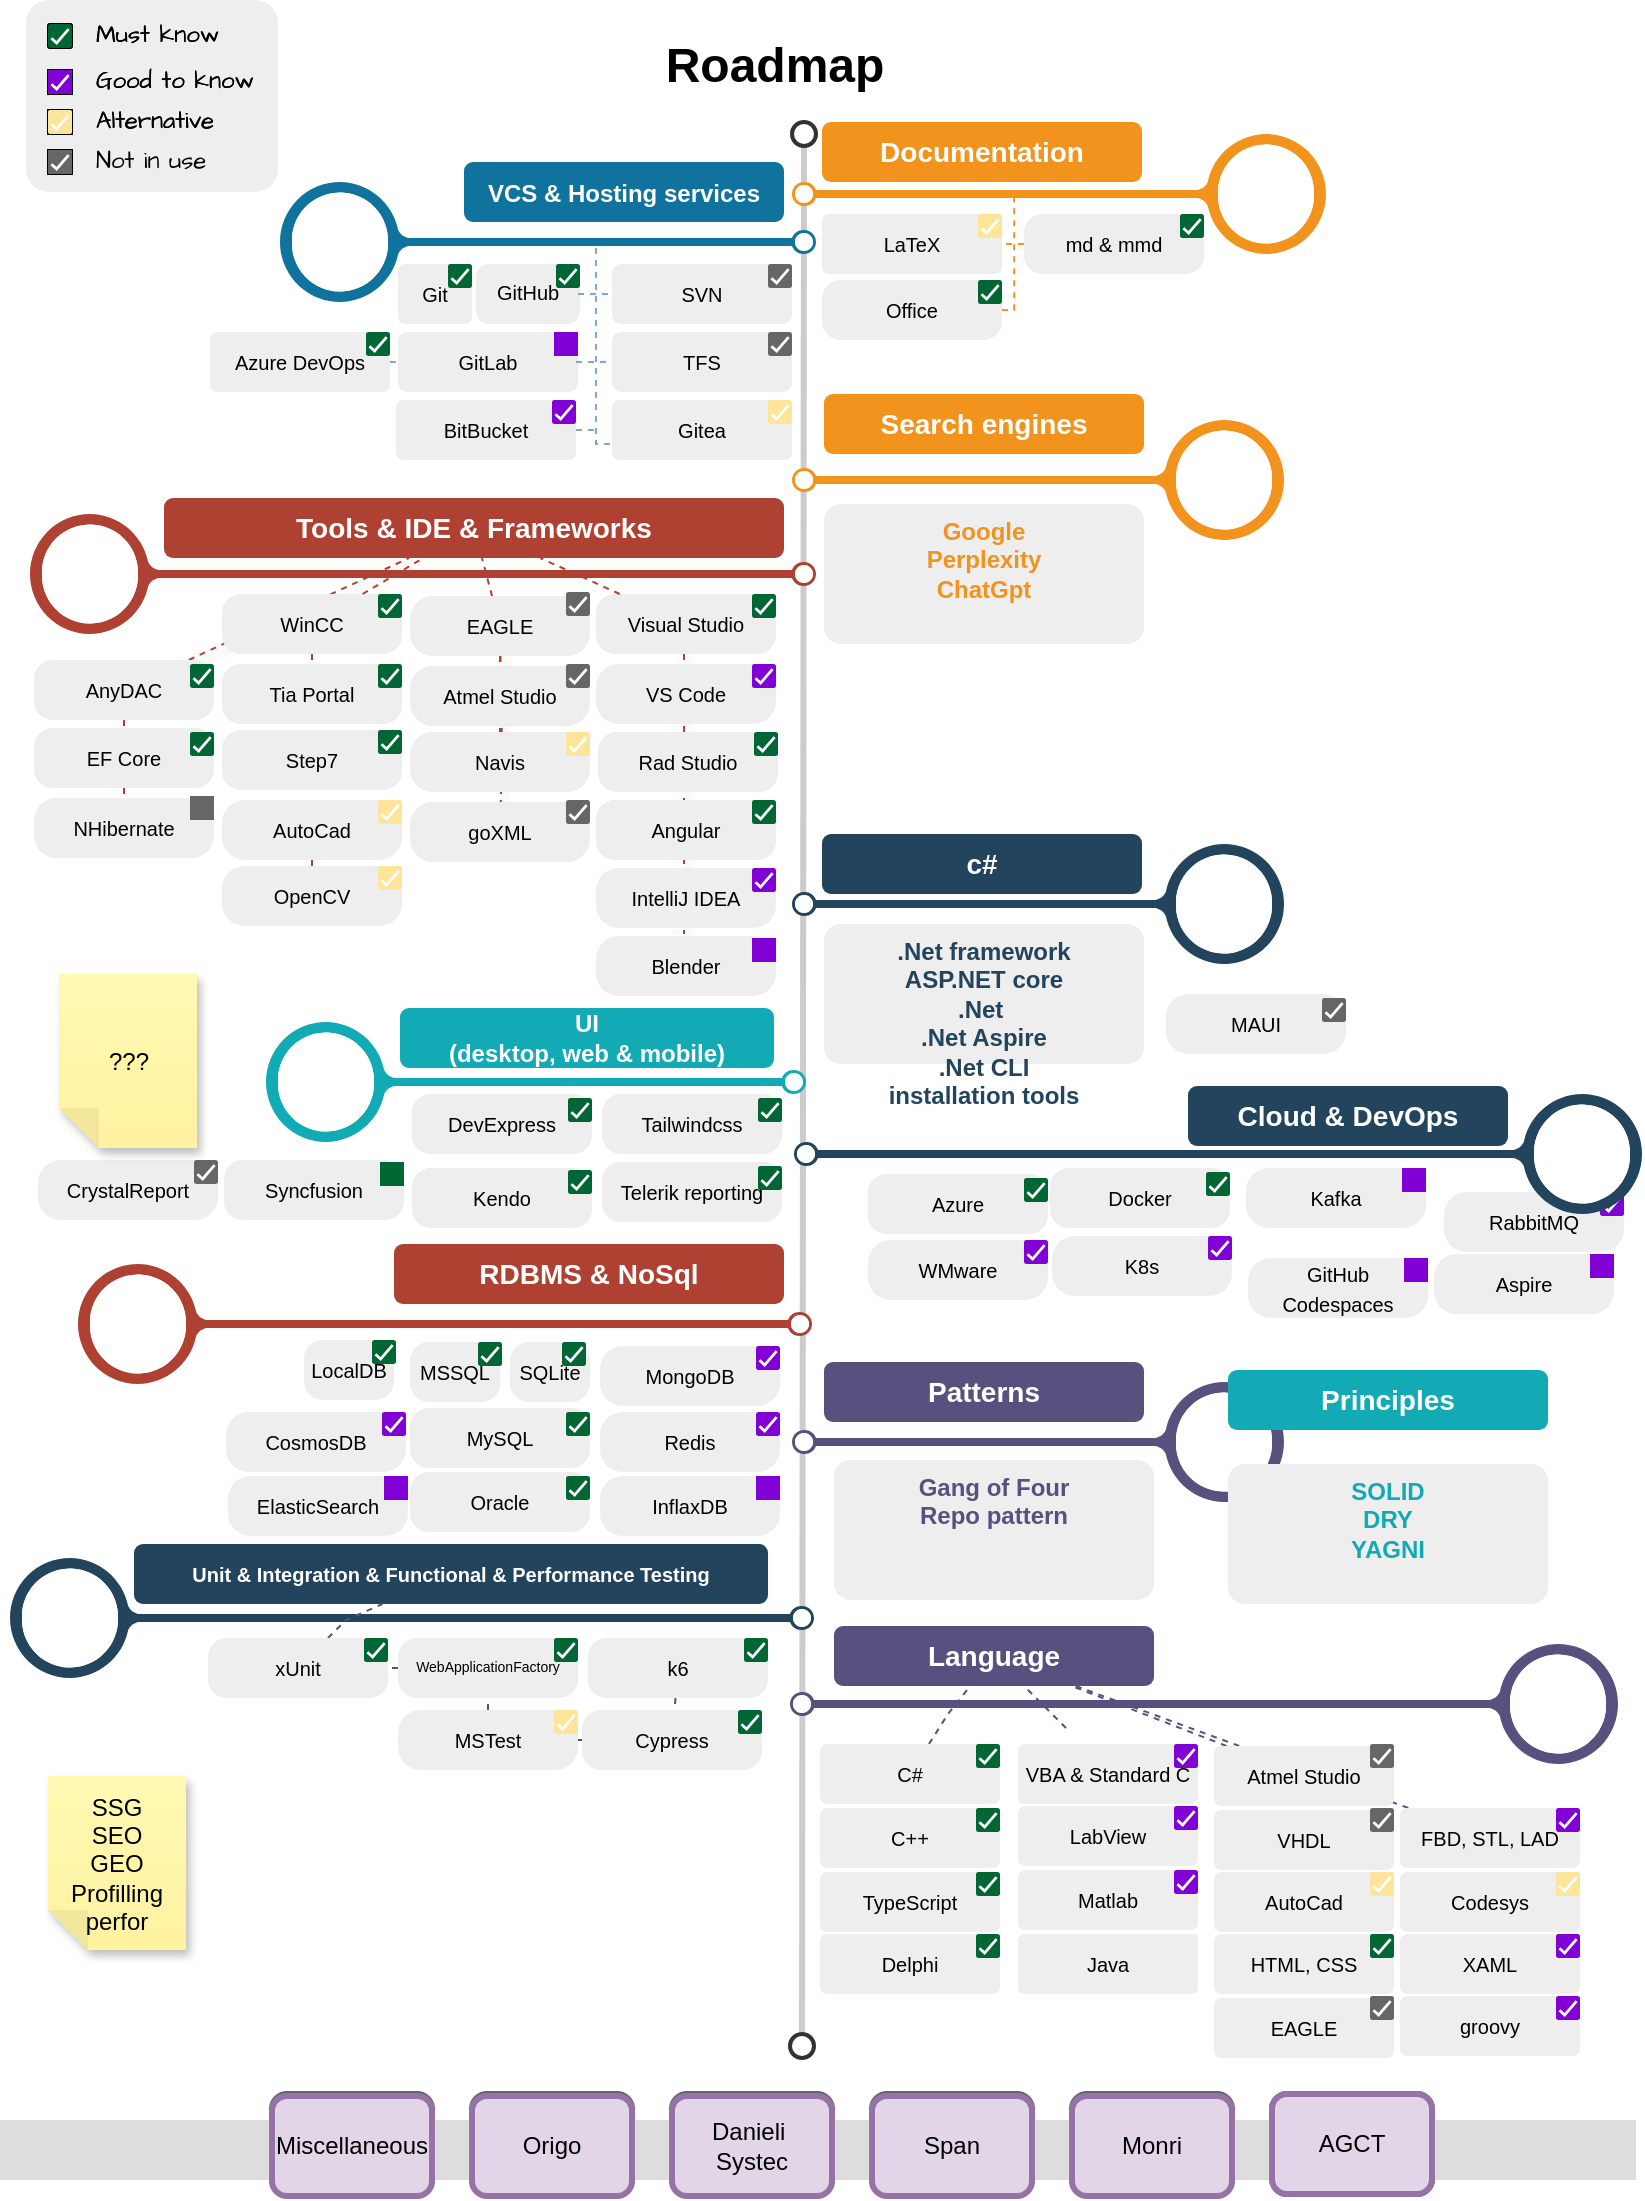 <mxfile version="28.0.4">
  <diagram name="Page-1" id="L8D_sOTc0Vsrg8IX1oJM">
    <mxGraphModel dx="1032" dy="613" grid="0" gridSize="10" guides="1" tooltips="1" connect="1" arrows="1" fold="1" page="1" pageScale="1" pageWidth="827" pageHeight="1169" math="0" shadow="0">
      <root>
        <mxCell id="0" />
        <mxCell id="1" style="" parent="0" />
        <mxCell id="NYTsmTXucnqTdZn-fWSk-219" style="edgeStyle=none;rounded=0;orthogonalLoop=1;jettySize=auto;html=1;dashed=1;strokeColor=#AE4132;align=center;verticalAlign=middle;fontFamily=Helvetica;fontSize=11;fontColor=default;labelBackgroundColor=default;startArrow=none;startFill=0;endArrow=none;shadow=1;" parent="1" source="NYTsmTXucnqTdZn-fWSk-131" target="M2KZPHTKAGTmuo49AGG_-12" edge="1">
          <mxGeometry relative="1" as="geometry" />
        </mxCell>
        <mxCell id="NYTsmTXucnqTdZn-fWSk-209" style="edgeStyle=none;rounded=0;orthogonalLoop=1;jettySize=auto;html=1;dashed=1;strokeColor=#AE4132;align=center;verticalAlign=middle;fontFamily=Helvetica;fontSize=11;fontColor=default;labelBackgroundColor=default;startArrow=none;startFill=0;endArrow=none;shadow=1;" parent="1" source="NYTsmTXucnqTdZn-fWSk-26" target="NYTsmTXucnqTdZn-fWSk-41" edge="1">
          <mxGeometry relative="1" as="geometry">
            <Array as="points">
              <mxPoint x="254" y="395" />
            </Array>
          </mxGeometry>
        </mxCell>
        <mxCell id="NYTsmTXucnqTdZn-fWSk-171" value="" style="rounded=1;strokeColor=none;fillColor=#EEEEEE;align=center;arcSize=12;verticalAlign=top;whiteSpace=wrap;html=1;fontSize=12;" parent="1" vertex="1">
          <mxGeometry x="16" y="18" width="126" height="96" as="geometry" />
        </mxCell>
        <mxCell id="M2KZPHTKAGTmuo49AGG_-1" value="" style="endArrow=none;html=1;strokeWidth=3;strokeColor=#CCCCCC;labelBackgroundColor=none;fontSize=16;rounded=0;" parent="1" source="M2KZPHTKAGTmuo49AGG_-2" target="M2KZPHTKAGTmuo49AGG_-3" edge="1">
          <mxGeometry relative="1" as="geometry" />
        </mxCell>
        <mxCell id="M2KZPHTKAGTmuo49AGG_-2" value="" style="ellipse;whiteSpace=wrap;html=1;aspect=fixed;shadow=0;fillColor=none;strokeColor=#333333;fontSize=16;align=center;strokeWidth=2;" parent="1" vertex="1">
          <mxGeometry x="399" y="79" width="12" height="12" as="geometry" />
        </mxCell>
        <mxCell id="M2KZPHTKAGTmuo49AGG_-3" value="" style="ellipse;whiteSpace=wrap;html=1;aspect=fixed;shadow=0;fillColor=none;strokeColor=#333333;fontSize=16;align=center;strokeWidth=2;" parent="1" vertex="1">
          <mxGeometry x="398" y="1035" width="12" height="12" as="geometry" />
        </mxCell>
        <mxCell id="M2KZPHTKAGTmuo49AGG_-5" value="" style="verticalLabelPosition=middle;verticalAlign=middle;html=1;shape=mxgraph.infographic.circularCallout2;dy=15;strokeColor=#F2931E;labelPosition=center;align=center;fontColor=#F2931E;fontStyle=1;fontSize=24;shadow=0;direction=north;flipH=1;" parent="1" vertex="1">
          <mxGeometry x="399" y="228" width="246" height="60" as="geometry" />
        </mxCell>
        <mxCell id="M2KZPHTKAGTmuo49AGG_-6" value="" style="verticalLabelPosition=middle;verticalAlign=middle;html=1;shape=mxgraph.infographic.circularCallout2;dy=15;strokeColor=#AE4132;labelPosition=center;align=center;fontColor=#10739E;fontStyle=1;fontSize=24;shadow=0;direction=north;" parent="1" vertex="1">
          <mxGeometry x="18" y="275" width="393" height="60" as="geometry" />
        </mxCell>
        <mxCell id="M2KZPHTKAGTmuo49AGG_-7" value="" style="verticalLabelPosition=middle;verticalAlign=middle;html=1;shape=mxgraph.infographic.circularCallout2;dy=15;strokeColor=#23445D;labelPosition=center;align=center;fontColor=#10739E;fontStyle=1;fontSize=24;shadow=0;direction=north;flipH=1;" parent="1" vertex="1">
          <mxGeometry x="399" y="440" width="246" height="60" as="geometry" />
        </mxCell>
        <mxCell id="M2KZPHTKAGTmuo49AGG_-9" value="" style="verticalLabelPosition=middle;verticalAlign=middle;html=1;shape=mxgraph.infographic.circularCallout2;dy=15;strokeColor=#56517E;labelPosition=center;align=center;fontColor=#10739E;fontStyle=1;fontSize=24;shadow=0;direction=north;flipH=1;" parent="1" vertex="1">
          <mxGeometry x="399" y="709" width="246" height="60" as="geometry" />
        </mxCell>
        <UserObject label="&lt;span style=&quot;font-size: 12px;&quot;&gt;VCS &amp;amp; Hosting services&lt;/span&gt;" Tags="Jobs 1" id="M2KZPHTKAGTmuo49AGG_-10">
          <mxCell style="fillColor=#10739E;strokecolor=none;rounded=1;fontColor=#FFFFFF;strokeColor=none;fontStyle=1;fontSize=14;whiteSpace=wrap;html=1;" parent="1" vertex="1">
            <mxGeometry x="235" y="99" width="160" height="30" as="geometry" />
          </mxCell>
        </UserObject>
        <mxCell id="M2KZPHTKAGTmuo49AGG_-11" value="Search engines" style="fillColor=#F2931E;strokecolor=none;rounded=1;fontColor=#FFFFFF;strokeColor=none;fontStyle=1;fontSize=14;whiteSpace=wrap;html=1;" parent="1" vertex="1">
          <mxGeometry x="415" y="215" width="160" height="30" as="geometry" />
        </mxCell>
        <mxCell id="M2KZPHTKAGTmuo49AGG_-12" value="Tools &amp;amp; IDE &amp;amp; Frameworks" style="fillColor=#AE4132;strokecolor=none;rounded=1;fontColor=#FFFFFF;strokeColor=none;fontStyle=1;fontSize=14;whiteSpace=wrap;html=1;" parent="1" vertex="1">
          <mxGeometry x="85" y="267" width="310" height="30" as="geometry" />
        </mxCell>
        <mxCell id="M2KZPHTKAGTmuo49AGG_-13" value="c#" style="fillColor=#23445D;strokecolor=none;rounded=1;fontColor=#FFFFFF;strokeColor=none;fontStyle=1;fontSize=14;whiteSpace=wrap;html=1;" parent="1" vertex="1">
          <mxGeometry x="414" y="435" width="160" height="30" as="geometry" />
        </mxCell>
        <mxCell id="M2KZPHTKAGTmuo49AGG_-15" value="Patterns" style="fillColor=#56517E;strokecolor=none;rounded=1;fontColor=#FFFFFF;strokeColor=none;fontStyle=1;fontSize=14;whiteSpace=wrap;html=1;" parent="1" vertex="1">
          <mxGeometry x="415" y="699" width="160" height="30" as="geometry" />
        </mxCell>
        <mxCell id="y6uXQ_x-yn5ygmupWFl6-25" style="rounded=0;orthogonalLoop=1;jettySize=auto;html=1;exitX=0.5;exitY=1;exitDx=0;exitDy=0;endArrow=none;startFill=0;dashed=1;startArrow=none;strokeColor=#7EA6E0;edgeStyle=orthogonalEdgeStyle;" parent="1" edge="1">
          <mxGeometry relative="1" as="geometry">
            <mxPoint x="301" y="142" as="sourcePoint" />
            <mxPoint x="358.0" y="217" as="targetPoint" />
            <Array as="points">
              <mxPoint x="301" y="240" />
              <mxPoint x="358" y="240" />
            </Array>
          </mxGeometry>
        </mxCell>
        <mxCell id="M2KZPHTKAGTmuo49AGG_-17" value="&lt;font color=&quot;#f2931e&quot;&gt;&lt;b&gt;Google&lt;/b&gt;&lt;/font&gt;&lt;div&gt;&lt;font color=&quot;#f2931e&quot;&gt;&lt;b&gt;Perplexity&lt;/b&gt;&lt;/font&gt;&lt;/div&gt;&lt;div&gt;&lt;font color=&quot;#f2931e&quot;&gt;&lt;b&gt;ChatGpt&lt;/b&gt;&lt;/font&gt;&lt;/div&gt;" style="rounded=1;strokeColor=none;fillColor=#EEEEEE;align=center;arcSize=12;verticalAlign=top;whiteSpace=wrap;html=1;fontSize=12;" parent="1" vertex="1">
          <mxGeometry x="415" y="270" width="160" height="70" as="geometry" />
        </mxCell>
        <mxCell id="M2KZPHTKAGTmuo49AGG_-19" value="&lt;font color=&quot;#23445d&quot;&gt;&lt;b&gt;.Net framework&lt;/b&gt;&lt;/font&gt;&lt;div&gt;&lt;b style=&quot;color: rgb(35, 68, 93);&quot;&gt;ASP.NET core&lt;/b&gt;&lt;font color=&quot;#23445d&quot;&gt;&lt;b&gt;&lt;br&gt;&lt;/b&gt;&lt;/font&gt;&lt;div&gt;&lt;font color=&quot;#23445d&quot;&gt;&lt;b&gt;.Net&amp;nbsp;&lt;/b&gt;&lt;/font&gt;&lt;br&gt;&lt;div&gt;&lt;font color=&quot;#23445d&quot;&gt;&lt;b&gt;.Net Aspire&lt;/b&gt;&lt;/font&gt;&lt;/div&gt;&lt;div&gt;&lt;font color=&quot;#23445d&quot;&gt;&lt;b&gt;.Net CLI&lt;/b&gt;&lt;/font&gt;&lt;/div&gt;&lt;div&gt;&lt;font color=&quot;#23445d&quot;&gt;&lt;b&gt;installation tools&lt;/b&gt;&lt;/font&gt;&lt;/div&gt;&lt;div&gt;&lt;br&gt;&lt;/div&gt;&lt;/div&gt;&lt;/div&gt;" style="rounded=1;strokeColor=none;fillColor=#EEEEEE;align=center;arcSize=12;verticalAlign=top;whiteSpace=wrap;html=1;fontSize=12;" parent="1" vertex="1">
          <mxGeometry x="415" y="480" width="160" height="70" as="geometry" />
        </mxCell>
        <mxCell id="M2KZPHTKAGTmuo49AGG_-45" value="Roadmap" style="text;strokeColor=none;fillColor=none;html=1;fontSize=24;fontStyle=1;verticalAlign=middle;align=center;" parent="1" vertex="1">
          <mxGeometry x="340" y="31" width="100" height="40" as="geometry" />
        </mxCell>
        <mxCell id="VMWJDIf144AQG_EVKxVJ-2" value="" style="verticalLabelPosition=middle;verticalAlign=middle;html=1;shape=mxgraph.infographic.circularCallout2;dy=15;strokeColor=#F2931E;labelPosition=center;align=center;fontColor=#F2931E;fontStyle=1;fontSize=24;shadow=0;direction=north;flipH=1;" parent="1" vertex="1">
          <mxGeometry x="399" y="85" width="267" height="60" as="geometry" />
        </mxCell>
        <mxCell id="VMWJDIf144AQG_EVKxVJ-3" value="Documentation" style="fillColor=#F2931E;strokecolor=none;rounded=1;fontColor=#FFFFFF;strokeColor=none;fontStyle=1;fontSize=14;whiteSpace=wrap;html=1;" parent="1" vertex="1">
          <mxGeometry x="414" y="79" width="160" height="30" as="geometry" />
        </mxCell>
        <mxCell id="4aiCjU7T3tnZBi2nyRzy-35" value="" style="fillColor=#dddddd;rounded=0;strokeColor=none;" parent="1" vertex="1">
          <mxGeometry x="3" y="1078" width="818" height="30" as="geometry" />
        </mxCell>
        <mxCell id="y6uXQ_x-yn5ygmupWFl6-7" value="" style="group;strokeColor=default;" parent="1" vertex="1" connectable="0">
          <mxGeometry x="27" y="53" width="12" height="12" as="geometry" />
        </mxCell>
        <UserObject label="Good to know" link="data:action/json,{&quot;actions&quot;:[{&quot;show&quot;:{&quot;tags&quot;:[&quot;good&quot;]}}]}" id="JQdzOv53W2vP1qIU4ONl-59">
          <mxCell style="html=1;shadow=0;dashed=0;shape=mxgraph.atlassian.checkbox_2;fillColor=default;strokeColor=default;fontColor=#000000;align=left;verticalAlign=middle;fontStyle=0;fontSize=12;labelPosition=right;verticalLabelPosition=middle;spacingLeft=10;sketch=0;hachureGap=4;pointerEvents=0;fontFamily=Architects Daughter;fontSource=https%3A%2F%2Ffonts.googleapis.com%2Fcss%3Ffamily%3DArchitects%2BDaughter;" parent="y6uXQ_x-yn5ygmupWFl6-7" vertex="1">
            <mxGeometry width="12" height="12" as="geometry" />
          </mxCell>
        </UserObject>
        <object label="Good to know" tags="good" link="data:action/json,{&quot;actions&quot;:[{&quot;toggle&quot;: {&quot;tags&quot;: [&quot;good&quot;]}}]}" id="M2KZPHTKAGTmuo49AGG_-79">
          <mxCell style="html=1;shadow=0;dashed=0;shape=mxgraph.atlassian.checkbox_2;fillColor=#8100D6;strokeColor=none;fontColor=#000000;align=left;verticalAlign=middle;fontStyle=0;fontSize=12;labelPosition=right;verticalLabelPosition=middle;spacingLeft=10;sketch=0;hachureGap=4;pointerEvents=0;fontFamily=Architects Daughter;fontSource=https%3A%2F%2Ffonts.googleapis.com%2Fcss%3Ffamily%3DArchitects%2BDaughter;" parent="y6uXQ_x-yn5ygmupWFl6-7" vertex="1">
            <mxGeometry width="12" height="12" as="geometry" />
          </mxCell>
        </object>
        <mxCell id="y6uXQ_x-yn5ygmupWFl6-8" value="" style="group;strokeColor=default;" parent="1" vertex="1" connectable="0">
          <mxGeometry x="27" y="73" width="12" height="12" as="geometry" />
        </mxCell>
        <UserObject label="Alternative" link="data:action/json,{&quot;actions&quot;:[{&quot;show&quot;:{&quot;tags&quot;:[&quot;alternative&quot;]}}]}" id="JQdzOv53W2vP1qIU4ONl-63">
          <mxCell style="html=1;shadow=0;dashed=0;shape=mxgraph.atlassian.checkbox_2;fillColor=default;strokeColor=default;fontColor=#000000;align=left;verticalAlign=middle;fontStyle=0;fontSize=12;labelPosition=right;verticalLabelPosition=middle;spacingLeft=10;sketch=0;hachureGap=4;pointerEvents=0;fontFamily=Architects Daughter;fontSource=https%3A%2F%2Ffonts.googleapis.com%2Fcss%3Ffamily%3DArchitects%2BDaughter;" parent="y6uXQ_x-yn5ygmupWFl6-8" vertex="1">
            <mxGeometry width="12" height="12" as="geometry" />
          </mxCell>
        </UserObject>
        <UserObject label="Alternative" link="data:action/json,{&quot;actions&quot;:[{&quot;toggle&quot;: {&quot;tags&quot;: [&quot;alternative&quot;]}}]}" tags="alternative" id="M2KZPHTKAGTmuo49AGG_-80">
          <mxCell style="html=1;shadow=0;dashed=0;shape=mxgraph.atlassian.checkbox_2;fillColor=light-dark(#FFE599,#DCC684);strokeColor=none;fontColor=#000000;align=left;verticalAlign=middle;fontStyle=0;fontSize=12;labelPosition=right;verticalLabelPosition=middle;spacingLeft=10;sketch=0;hachureGap=4;pointerEvents=0;fontFamily=Architects Daughter;fontSource=https%3A%2F%2Ffonts.googleapis.com%2Fcss%3Ffamily%3DArchitects%2BDaughter;" parent="y6uXQ_x-yn5ygmupWFl6-8" vertex="1">
            <mxGeometry width="12" height="12" as="geometry" />
          </mxCell>
        </UserObject>
        <mxCell id="y6uXQ_x-yn5ygmupWFl6-9" value="" style="group;strokeColor=default;" parent="1" vertex="1" connectable="0">
          <mxGeometry x="27" y="93" width="12" height="12" as="geometry" />
        </mxCell>
        <UserObject label="Not in use" link="data:action/json,{&quot;actions&quot;:[{&quot;show&quot;:{&quot;tags&quot;:[&quot;avoid&quot;]}}]}" id="JQdzOv53W2vP1qIU4ONl-65">
          <mxCell style="html=1;shadow=0;dashed=0;shape=mxgraph.atlassian.checkbox_2;fillColor=default;strokeColor=default;fontColor=#000000;align=left;verticalAlign=middle;fontStyle=0;fontSize=12;labelPosition=right;verticalLabelPosition=middle;spacingLeft=10;sketch=0;hachureGap=4;pointerEvents=0;fontFamily=Architects Daughter;fontSource=https%3A%2F%2Ffonts.googleapis.com%2Fcss%3Ffamily%3DArchitects%2BDaughter;" parent="y6uXQ_x-yn5ygmupWFl6-9" vertex="1">
            <mxGeometry width="12" height="12" as="geometry" />
          </mxCell>
        </UserObject>
        <object label="" tags="avoid" link="data:action/json,{&quot;actions&quot;:[{&quot;toggle&quot;: {&quot;tags&quot;: [&quot;avoid&quot;]}}]}" id="M2KZPHTKAGTmuo49AGG_-104">
          <mxCell style="html=1;shadow=0;dashed=0;shape=mxgraph.atlassian.checkbox_2;fillColor=#666666;strokeColor=none;fontColor=#000000;align=left;verticalAlign=middle;fontStyle=0;fontSize=12;labelPosition=right;verticalLabelPosition=middle;spacingLeft=10;sketch=0;hachureGap=4;pointerEvents=0;fontFamily=Architects Daughter;fontSource=https%3A%2F%2Ffonts.googleapis.com%2Fcss%3Ffamily%3DArchitects%2BDaughter;" parent="y6uXQ_x-yn5ygmupWFl6-9" vertex="1">
            <mxGeometry width="12" height="12" as="geometry" />
          </mxCell>
        </object>
        <UserObject label="Must know" link="data:action/json,{&quot;actions&quot;:[{&quot;show&quot;:{&quot;tags&quot;:[&quot;must&quot;]}}]}" id="JQdzOv53W2vP1qIU4ONl-55">
          <mxCell style="html=1;shadow=0;dashed=0;shape=mxgraph.atlassian.checkbox_2;fillColor=default;strokeColor=default;fontColor=#000000;align=left;verticalAlign=middle;fontStyle=0;fontSize=12;labelPosition=right;verticalLabelPosition=middle;spacingLeft=10;sketch=0;hachureGap=4;pointerEvents=0;fontFamily=Architects Daughter;fontSource=https%3A%2F%2Ffonts.googleapis.com%2Fcss%3Ffamily%3DArchitects%2BDaughter;" parent="1" vertex="1">
            <mxGeometry x="27" y="30" width="12" height="12" as="geometry" />
          </mxCell>
        </UserObject>
        <UserObject label="Must know" link="data:action/json,{&quot;actions&quot;:[{&quot;hide&quot;: {&quot;tags&quot;: [&quot;must&quot;]}}]}" tags="must" id="M2KZPHTKAGTmuo49AGG_-105">
          <mxCell style="html=1;shadow=0;dashed=0;shape=mxgraph.atlassian.checkbox_2;fillColor=#006633;strokeColor=default;fontColor=#000000;align=left;verticalAlign=middle;fontStyle=0;fontSize=12;labelPosition=right;verticalLabelPosition=middle;spacingLeft=10;sketch=0;hachureGap=4;pointerEvents=0;fontFamily=Architects Daughter;fontSource=https%3A%2F%2Ffonts.googleapis.com%2Fcss%3Ffamily%3DArchitects%2BDaughter;" parent="1" vertex="1">
            <mxGeometry x="27" y="30" width="12" height="12" as="geometry" />
          </mxCell>
        </UserObject>
        <mxCell id="NYTsmTXucnqTdZn-fWSk-201" style="edgeStyle=none;rounded=0;orthogonalLoop=1;jettySize=auto;html=1;dashed=1;strokeColor=#AE4132;align=center;verticalAlign=middle;fontFamily=Helvetica;fontSize=11;fontColor=default;labelBackgroundColor=default;startArrow=none;startFill=0;endArrow=none;" parent="1" source="NYTsmTXucnqTdZn-fWSk-26" target="NYTsmTXucnqTdZn-fWSk-23" edge="1">
          <mxGeometry relative="1" as="geometry" />
        </mxCell>
        <mxCell id="NYTsmTXucnqTdZn-fWSk-221" style="edgeStyle=none;rounded=0;orthogonalLoop=1;jettySize=auto;html=1;shadow=0;strokeColor=#56517E;align=center;verticalAlign=middle;fontFamily=Helvetica;fontSize=24;fontColor=#10739E;fontStyle=1;fillColor=default;endArrow=none;endFill=0;dashed=1;" parent="1" source="BV6B9CjeytOaxOdFs6d4-8" target="BV6B9CjeytOaxOdFs6d4-6" edge="1">
          <mxGeometry relative="1" as="geometry">
            <Array as="points">
              <mxPoint x="477" y="875" />
            </Array>
          </mxGeometry>
        </mxCell>
        <mxCell id="NYTsmTXucnqTdZn-fWSk-222" style="edgeStyle=none;rounded=0;orthogonalLoop=1;jettySize=auto;html=1;shadow=0;strokeColor=#56517E;align=center;verticalAlign=middle;fontFamily=Helvetica;fontSize=24;fontColor=#10739E;fontStyle=1;fillColor=default;dashed=1;labelBackgroundColor=default;endArrow=none;endFill=0;" parent="1" target="BV6B9CjeytOaxOdFs6d4-6" edge="1">
          <mxGeometry relative="1" as="geometry">
            <mxPoint x="536" y="882" as="sourcePoint" />
          </mxGeometry>
        </mxCell>
        <mxCell id="NYTsmTXucnqTdZn-fWSk-224" style="edgeStyle=none;rounded=0;orthogonalLoop=1;jettySize=auto;html=1;shadow=0;dashed=1;strokeColor=#56517E;align=center;verticalAlign=middle;fontFamily=Helvetica;fontSize=24;fontColor=#10739E;fontStyle=1;labelBackgroundColor=default;endArrow=none;endFill=0;fillColor=default;" parent="1" source="BV6B9CjeytOaxOdFs6d4-54" target="BV6B9CjeytOaxOdFs6d4-6" edge="1">
          <mxGeometry relative="1" as="geometry" />
        </mxCell>
        <mxCell id="NYTsmTXucnqTdZn-fWSk-223" style="edgeStyle=none;rounded=0;orthogonalLoop=1;jettySize=auto;html=1;shadow=0;dashed=1;strokeColor=#56517E;align=center;verticalAlign=middle;fontFamily=Helvetica;fontSize=24;fontColor=#10739E;fontStyle=1;labelBackgroundColor=default;endArrow=none;endFill=0;fillColor=default;" parent="1" source="BV6B9CjeytOaxOdFs6d4-44" target="BV6B9CjeytOaxOdFs6d4-6" edge="1">
          <mxGeometry relative="1" as="geometry" />
        </mxCell>
        <object label="" tags="must origo systec span monri" id="NYTsmTXucnqTdZn-fWSk-225">
          <mxCell style="group" parent="1" vertex="1" connectable="0">
            <mxGeometry x="108" y="184" width="90" height="30" as="geometry" />
          </mxCell>
        </object>
        <mxCell id="NYTsmTXucnqTdZn-fWSk-226" value="&lt;font style=&quot;font-size: 10px;&quot;&gt;Azure DevOps&lt;/font&gt;" style="rounded=1;whiteSpace=wrap;html=1;strokeColor=none;fillColor=light-dark(#EEEEEE,#202020);align=center;verticalAlign=middle;arcSize=12;fontFamily=Helvetica;fontSize=12;fontColor=default;" parent="NYTsmTXucnqTdZn-fWSk-225" vertex="1">
          <mxGeometry width="90" height="30" as="geometry" />
        </mxCell>
        <mxCell id="NYTsmTXucnqTdZn-fWSk-227" value="" style="html=1;shadow=0;dashed=0;shape=mxgraph.atlassian.checkbox_2;fillColor=#006633;strokeColor=none;fontColor=#000000;align=left;verticalAlign=middle;fontStyle=0;fontSize=12;labelPosition=right;verticalLabelPosition=middle;spacingLeft=10;sketch=0;hachureGap=4;pointerEvents=0;fontFamily=Architects Daughter;fontSource=https%3A%2F%2Ffonts.googleapis.com%2Fcss%3Ffamily%3DArchitects%2BDaughter;" parent="NYTsmTXucnqTdZn-fWSk-225" vertex="1">
          <mxGeometry x="78" width="12" height="12" as="geometry" />
        </mxCell>
        <mxCell id="NYTsmTXucnqTdZn-fWSk-228" style="edgeStyle=none;rounded=0;orthogonalLoop=1;jettySize=auto;html=1;shadow=0;dashed=1;strokeColor=#7EA6E0;align=center;verticalAlign=middle;fontFamily=Helvetica;fontSize=11;fontColor=default;fontStyle=1;labelBackgroundColor=default;endArrow=none;endFill=0;fillColor=default;startArrow=none;startFill=0;" parent="1" source="NYTsmTXucnqTdZn-fWSk-226" target="JQdzOv53W2vP1qIU4ONl-37" edge="1">
          <mxGeometry relative="1" as="geometry">
            <Array as="points">
              <mxPoint x="208" y="199" />
            </Array>
          </mxGeometry>
        </mxCell>
        <object label="" tags="must misc" id="NYTsmTXucnqTdZn-fWSk-229">
          <mxCell style="group" parent="1" vertex="1" connectable="0">
            <mxGeometry x="258" y="691" width="40" height="30" as="geometry" />
          </mxCell>
        </object>
        <mxCell id="NYTsmTXucnqTdZn-fWSk-230" value="&lt;font style=&quot;font-size: 10px;&quot;&gt;SQLite&lt;/font&gt;" style="rounded=1;whiteSpace=wrap;html=1;strokeColor=none;fillColor=light-dark(#EEEEEE,#202020);align=center;verticalAlign=middle;arcSize=31;fontFamily=Helvetica;fontSize=12;fontColor=default;" parent="NYTsmTXucnqTdZn-fWSk-229" vertex="1">
          <mxGeometry y="-2" width="40" height="30" as="geometry" />
        </mxCell>
        <mxCell id="NYTsmTXucnqTdZn-fWSk-231" value="" style="html=1;shadow=0;dashed=0;shape=mxgraph.atlassian.checkbox_2;fillColor=#006633;strokeColor=none;fontColor=#000000;align=left;verticalAlign=middle;fontStyle=0;fontSize=12;labelPosition=right;verticalLabelPosition=middle;spacingLeft=10;sketch=0;hachureGap=4;pointerEvents=0;fontFamily=Architects Daughter;fontSource=https%3A%2F%2Ffonts.googleapis.com%2Fcss%3Ffamily%3DArchitects%2BDaughter;" parent="NYTsmTXucnqTdZn-fWSk-229" vertex="1">
          <mxGeometry x="26" y="-2" width="12" height="12" as="geometry" />
        </mxCell>
        <object label="" tags="must misc" id="NYTsmTXucnqTdZn-fWSk-249">
          <mxCell style="group" parent="1" vertex="1" connectable="0">
            <mxGeometry x="297" y="837" width="90" height="30" as="geometry" />
          </mxCell>
        </object>
        <mxCell id="NYTsmTXucnqTdZn-fWSk-250" value="&lt;font style=&quot;font-size: 10px;&quot;&gt;k6&lt;/font&gt;" style="rounded=1;whiteSpace=wrap;html=1;strokeColor=none;fillColor=light-dark(#EEEEEE,#202020);align=center;verticalAlign=middle;arcSize=31;fontFamily=Helvetica;fontSize=12;fontColor=default;" parent="NYTsmTXucnqTdZn-fWSk-249" vertex="1">
          <mxGeometry width="90" height="30" as="geometry" />
        </mxCell>
        <mxCell id="NYTsmTXucnqTdZn-fWSk-251" value="" style="html=1;shadow=0;dashed=0;shape=mxgraph.atlassian.checkbox_2;fillColor=#006633;strokeColor=none;fontColor=#000000;align=left;verticalAlign=middle;fontStyle=0;fontSize=12;labelPosition=right;verticalLabelPosition=middle;spacingLeft=10;sketch=0;hachureGap=4;pointerEvents=0;fontFamily=Architects Daughter;fontSource=https%3A%2F%2Ffonts.googleapis.com%2Fcss%3Ffamily%3DArchitects%2BDaughter;" parent="NYTsmTXucnqTdZn-fWSk-249" vertex="1">
          <mxGeometry x="78" width="12" height="12" as="geometry" />
        </mxCell>
        <mxCell id="NYTsmTXucnqTdZn-fWSk-252" value="Unit &amp;amp; Integration &amp;amp; Functional &amp;amp; Performance Testing" style="fillColor=#23445D;strokecolor=none;rounded=1;fontColor=#FFFFFF;strokeColor=none;fontStyle=1;fontSize=10;whiteSpace=wrap;html=1;" parent="1" vertex="1">
          <mxGeometry x="70" y="790" width="317" height="30" as="geometry" />
        </mxCell>
        <mxCell id="NYTsmTXucnqTdZn-fWSk-253" value="" style="verticalLabelPosition=middle;verticalAlign=middle;html=1;shape=mxgraph.infographic.circularCallout2;dy=15;strokeColor=#23445D;labelPosition=center;align=center;fontColor=#10739E;fontStyle=1;fontSize=24;shadow=0;direction=north;fontFamily=Helvetica;fillColor=default;" parent="1" vertex="1">
          <mxGeometry x="8" y="797" width="402" height="60" as="geometry" />
        </mxCell>
        <mxCell id="NYTsmTXucnqTdZn-fWSk-256" style="edgeStyle=none;rounded=0;orthogonalLoop=1;jettySize=auto;html=1;shadow=0;dashed=1;strokeColor=#56517E;align=center;verticalAlign=middle;fontFamily=Helvetica;fontSize=24;fontColor=#10739E;fontStyle=1;labelBackgroundColor=default;endArrow=none;endFill=0;fillColor=default;" parent="1" source="NYTsmTXucnqTdZn-fWSk-66" target="NYTsmTXucnqTdZn-fWSk-252" edge="1">
          <mxGeometry relative="1" as="geometry">
            <Array as="points">
              <mxPoint x="176" y="828" />
            </Array>
          </mxGeometry>
        </mxCell>
        <mxCell id="NYTsmTXucnqTdZn-fWSk-260" style="edgeStyle=none;rounded=0;orthogonalLoop=1;jettySize=auto;html=1;shadow=0;dashed=1;strokeColor=#56517E;align=center;verticalAlign=middle;fontFamily=Helvetica;fontSize=24;fontColor=#10739E;fontStyle=1;labelBackgroundColor=default;endArrow=none;endFill=0;fillColor=default;" parent="1" source="NYTsmTXucnqTdZn-fWSk-250" target="NYTsmTXucnqTdZn-fWSk-79" edge="1">
          <mxGeometry relative="1" as="geometry" />
        </mxCell>
        <object label="" tags="good systec" id="wNDyMjIQuLczTo83OCQg-5">
          <mxCell style="group" vertex="1" connectable="0" parent="1">
            <mxGeometry x="117" y="756" width="90" height="30" as="geometry" />
          </mxCell>
        </object>
        <mxCell id="wNDyMjIQuLczTo83OCQg-6" value="&lt;font style=&quot;font-size: 10px;&quot;&gt;ElasticSearch&lt;/font&gt;" style="rounded=1;whiteSpace=wrap;html=1;fillColor=light-dark(#EEEEEE,#202020);strokeColor=none;arcSize=38;" vertex="1" parent="wNDyMjIQuLczTo83OCQg-5">
          <mxGeometry width="90" height="30" as="geometry" />
        </mxCell>
        <mxCell id="wNDyMjIQuLczTo83OCQg-7" value="" style="html=1;shadow=0;dashed=0;shape=mxgraph.atlassian.checkbox_1;fillColor=#8100D6;strokeColor=none;fontColor=#000000;align=left;verticalAlign=middle;fontStyle=0;fontSize=12;labelPosition=right;verticalLabelPosition=middle;spacingLeft=10;sketch=0;hachureGap=4;pointerEvents=0;fontFamily=Architects Daughter;fontSource=https%3A%2F%2Ffonts.googleapis.com%2Fcss%3Ffamily%3DArchitects%2BDaughter;" vertex="1" parent="wNDyMjIQuLczTo83OCQg-5">
          <mxGeometry x="78" width="12" height="12" as="geometry" />
        </mxCell>
        <object label="" tags="must misc" id="wNDyMjIQuLczTo83OCQg-8">
          <mxCell style="group" vertex="1" connectable="0" parent="1">
            <mxGeometry x="115" y="602" width="90" height="30" as="geometry" />
          </mxCell>
        </object>
        <mxCell id="wNDyMjIQuLczTo83OCQg-9" value="&lt;font style=&quot;font-size: 10px;&quot;&gt;Syncfusion&lt;/font&gt;" style="rounded=1;whiteSpace=wrap;html=1;strokeColor=none;fillColor=light-dark(#EEEEEE,#202020);align=center;verticalAlign=middle;arcSize=31;fontFamily=Helvetica;fontSize=12;fontColor=default;" vertex="1" parent="wNDyMjIQuLczTo83OCQg-8">
          <mxGeometry y="-4" width="90" height="30" as="geometry" />
        </mxCell>
        <mxCell id="wNDyMjIQuLczTo83OCQg-10" value="" style="html=1;shadow=0;dashed=0;shape=mxgraph.atlassian.checkbox_1;fillColor=#006633;strokeColor=none;fontColor=#000000;align=left;verticalAlign=middle;fontStyle=0;fontSize=12;labelPosition=right;verticalLabelPosition=middle;spacingLeft=10;sketch=0;hachureGap=4;pointerEvents=0;fontFamily=Architects Daughter;fontSource=https%3A%2F%2Ffonts.googleapis.com%2Fcss%3Ffamily%3DArchitects%2BDaughter;" vertex="1" parent="wNDyMjIQuLczTo83OCQg-8">
          <mxGeometry x="78" y="-3" width="12" height="12" as="geometry" />
        </mxCell>
        <object label="" tags="good systec" id="wNDyMjIQuLczTo83OCQg-14">
          <mxCell style="group" vertex="1" connectable="0" parent="1">
            <mxGeometry x="22" y="598" width="90" height="30" as="geometry" />
          </mxCell>
        </object>
        <mxCell id="wNDyMjIQuLczTo83OCQg-15" value="&lt;font style=&quot;font-size: 10px;&quot;&gt;CrystalReport&lt;/font&gt;" style="rounded=1;whiteSpace=wrap;html=1;fillColor=light-dark(#EEEEEE,#202020);strokeColor=none;arcSize=38;" vertex="1" parent="wNDyMjIQuLczTo83OCQg-14">
          <mxGeometry width="90" height="30" as="geometry" />
        </mxCell>
        <mxCell id="wNDyMjIQuLczTo83OCQg-16" value="" style="html=1;shadow=0;dashed=0;shape=mxgraph.atlassian.checkbox_2;fillColor=#666666;strokeColor=none;fontColor=#000000;align=left;verticalAlign=middle;fontStyle=0;fontSize=12;labelPosition=right;verticalLabelPosition=middle;spacingLeft=10;sketch=0;hachureGap=4;pointerEvents=0;fontFamily=Architects Daughter;fontSource=https%3A%2F%2Ffonts.googleapis.com%2Fcss%3Ffamily%3DArchitects%2BDaughter;" vertex="1" parent="wNDyMjIQuLczTo83OCQg-14">
          <mxGeometry x="78" width="12" height="12" as="geometry" />
        </mxCell>
        <mxCell id="wNDyMjIQuLczTo83OCQg-17" value="???" style="shape=note;whiteSpace=wrap;html=1;backgroundOutline=1;fontColor=#000000;darkOpacity=0.05;fillColor=#FFF9B2;strokeColor=none;fillStyle=solid;direction=west;gradientDirection=north;gradientColor=#FFF2A1;shadow=1;size=20;pointerEvents=1;" vertex="1" parent="1">
          <mxGeometry x="32.5" y="505" width="69" height="87" as="geometry" />
        </mxCell>
        <object label="" tags="good misc" id="wNDyMjIQuLczTo83OCQg-19">
          <mxCell style="group" vertex="1" connectable="0" parent="1">
            <mxGeometry x="627" y="647" width="90" height="30" as="geometry" />
          </mxCell>
        </object>
        <mxCell id="wNDyMjIQuLczTo83OCQg-20" value="&lt;font style=&quot;font-size: 10px;&quot;&gt;GitHub Codespaces&lt;/font&gt;" style="rounded=1;whiteSpace=wrap;html=1;fillColor=light-dark(#EEEEEE,#202020);strokeColor=none;arcSize=38;" vertex="1" parent="wNDyMjIQuLczTo83OCQg-19">
          <mxGeometry width="90" height="30" as="geometry" />
        </mxCell>
        <mxCell id="wNDyMjIQuLczTo83OCQg-21" value="" style="html=1;shadow=0;dashed=0;shape=mxgraph.atlassian.checkbox_1;fillColor=#8100D6;strokeColor=none;fontColor=#000000;align=left;verticalAlign=middle;fontStyle=0;fontSize=12;labelPosition=right;verticalLabelPosition=middle;spacingLeft=10;sketch=0;hachureGap=4;pointerEvents=0;fontFamily=Architects Daughter;fontSource=https%3A%2F%2Ffonts.googleapis.com%2Fcss%3Ffamily%3DArchitects%2BDaughter;" vertex="1" parent="wNDyMjIQuLczTo83OCQg-19">
          <mxGeometry x="78" width="12" height="12" as="geometry" />
        </mxCell>
        <object label="" tags="good misc" id="wNDyMjIQuLczTo83OCQg-22">
          <mxCell style="group" vertex="1" connectable="0" parent="1">
            <mxGeometry x="720" y="645" width="90" height="30" as="geometry" />
          </mxCell>
        </object>
        <mxCell id="wNDyMjIQuLczTo83OCQg-23" value="&lt;font style=&quot;font-size: 10px;&quot;&gt;Aspire&lt;/font&gt;" style="rounded=1;whiteSpace=wrap;html=1;fillColor=light-dark(#EEEEEE,#202020);strokeColor=none;arcSize=38;" vertex="1" parent="wNDyMjIQuLczTo83OCQg-22">
          <mxGeometry width="90" height="30" as="geometry" />
        </mxCell>
        <mxCell id="wNDyMjIQuLczTo83OCQg-24" value="" style="html=1;shadow=0;dashed=0;shape=mxgraph.atlassian.checkbox_1;fillColor=#8100D6;strokeColor=none;fontColor=#000000;align=left;verticalAlign=middle;fontStyle=0;fontSize=12;labelPosition=right;verticalLabelPosition=middle;spacingLeft=10;sketch=0;hachureGap=4;pointerEvents=0;fontFamily=Architects Daughter;fontSource=https%3A%2F%2Ffonts.googleapis.com%2Fcss%3Ffamily%3DArchitects%2BDaughter;" vertex="1" parent="wNDyMjIQuLczTo83OCQg-22">
          <mxGeometry x="78" width="12" height="12" as="geometry" />
        </mxCell>
        <object label="" tags="must origo systec span monri agct" id="wNDyMjIQuLczTo83OCQg-26">
          <mxCell style="group" vertex="1" connectable="0" parent="1">
            <mxGeometry x="155" y="690" width="45" height="30" as="geometry" />
          </mxCell>
        </object>
        <mxCell id="wNDyMjIQuLczTo83OCQg-27" value="&lt;font style=&quot;font-size: 10px;&quot;&gt;LocalDB&lt;/font&gt;" style="rounded=1;whiteSpace=wrap;html=1;strokeColor=none;fillColor=light-dark(#EEEEEE,#202020);align=center;verticalAlign=middle;arcSize=31;fontFamily=Helvetica;fontSize=12;fontColor=default;" vertex="1" parent="wNDyMjIQuLczTo83OCQg-26">
          <mxGeometry y="-2" width="45" height="30" as="geometry" />
        </mxCell>
        <mxCell id="wNDyMjIQuLczTo83OCQg-28" value="" style="html=1;shadow=0;dashed=0;shape=mxgraph.atlassian.checkbox_2;fillColor=#006633;strokeColor=none;fontColor=#000000;align=left;verticalAlign=middle;fontStyle=0;fontSize=12;labelPosition=right;verticalLabelPosition=middle;spacingLeft=10;sketch=0;hachureGap=4;pointerEvents=0;fontFamily=Architects Daughter;fontSource=https%3A%2F%2Ffonts.googleapis.com%2Fcss%3Ffamily%3DArchitects%2BDaughter;" vertex="1" parent="wNDyMjIQuLczTo83OCQg-26">
          <mxGeometry x="34" y="-2" width="12" height="12" as="geometry" />
        </mxCell>
        <mxCell id="wNDyMjIQuLczTo83OCQg-29" value="SSG&lt;div&gt;SEO&lt;/div&gt;&lt;div&gt;GEO&lt;/div&gt;&lt;div&gt;Profilling perfor&lt;/div&gt;" style="shape=note;whiteSpace=wrap;html=1;backgroundOutline=1;fontColor=#000000;darkOpacity=0.05;fillColor=#FFF9B2;strokeColor=none;fillStyle=solid;direction=west;gradientDirection=north;gradientColor=#FFF2A1;shadow=1;size=20;pointerEvents=1;" vertex="1" parent="1">
          <mxGeometry x="27" y="906" width="69" height="87" as="geometry" />
        </mxCell>
        <object label="" tags="good origo systec" id="wNDyMjIQuLczTo83OCQg-30">
          <mxCell style="group" vertex="1" connectable="0" parent="1">
            <mxGeometry x="725" y="614" width="90" height="30" as="geometry" />
          </mxCell>
        </object>
        <mxCell id="wNDyMjIQuLczTo83OCQg-31" value="&lt;font style=&quot;font-size: 10px;&quot;&gt;RabbitMQ&lt;/font&gt;" style="rounded=1;whiteSpace=wrap;html=1;fillColor=light-dark(#EEEEEE,#202020);strokeColor=none;arcSize=38;" vertex="1" parent="wNDyMjIQuLczTo83OCQg-30">
          <mxGeometry width="90" height="30" as="geometry" />
        </mxCell>
        <mxCell id="wNDyMjIQuLczTo83OCQg-32" value="" style="html=1;shadow=0;dashed=0;shape=mxgraph.atlassian.checkbox_2;fillColor=#8100D6;strokeColor=none;fontColor=#000000;align=left;verticalAlign=middle;fontStyle=0;fontSize=12;labelPosition=right;verticalLabelPosition=middle;spacingLeft=10;sketch=0;hachureGap=4;pointerEvents=0;fontFamily=Architects Daughter;fontSource=https%3A%2F%2Ffonts.googleapis.com%2Fcss%3Ffamily%3DArchitects%2BDaughter;" vertex="1" parent="wNDyMjIQuLczTo83OCQg-30">
          <mxGeometry x="78" width="12" height="12" as="geometry" />
        </mxCell>
        <mxCell id="4aiCjU7T3tnZBi2nyRzy-43" value="Toggles" style="" parent="0" />
        <UserObject label="Origo" link="data:action/json,{&quot;actions&quot;:[{&quot;show&quot;:{&quot;cells&quot;:[&quot;4aiCjU7T3tnZBi2nyRzy-2&quot;]}},{&quot;show&quot;:{&quot;tags&quot;:[&quot;origo&quot;]}}]}" id="4aiCjU7T3tnZBi2nyRzy-44">
          <mxCell style="rounded=1;whiteSpace=wrap;html=1;fontSize=12;fillColor=#F5F5F5;strokeColor=#666666;strokeWidth=3;" parent="4aiCjU7T3tnZBi2nyRzy-43" vertex="1">
            <mxGeometry x="239" y="1065" width="80" height="50" as="geometry" />
          </mxCell>
        </UserObject>
        <UserObject label="Danieli&amp;nbsp;&lt;br&gt;&lt;span style=&quot;background-color: transparent; color: light-dark(rgb(0, 0, 0), rgb(255, 255, 255));&quot;&gt;Systec&lt;/span&gt;" link="data:action/json,{&quot;actions&quot;:[{&quot;show&quot;:{&quot;cells&quot;:[&quot;4aiCjU7T3tnZBi2nyRzy-4&quot;]}},{&quot;show&quot;:{&quot;tags&quot;:[&quot;systec&quot;]}}]}" id="4aiCjU7T3tnZBi2nyRzy-45">
          <mxCell style="rounded=1;whiteSpace=wrap;html=1;fontSize=12;fillColor=#F5F5F5;strokeColor=#666666;strokeWidth=3;" parent="4aiCjU7T3tnZBi2nyRzy-43" vertex="1">
            <mxGeometry x="339" y="1065" width="80" height="50" as="geometry" />
          </mxCell>
        </UserObject>
        <UserObject label="Span" link="data:action/json,{&quot;actions&quot;:[{&quot;show&quot;:{&quot;cells&quot;:[&quot;4aiCjU7T3tnZBi2nyRzy-6&quot;]}},{&quot;show&quot;:{&quot;tags&quot;:[&quot;span&quot;]}}]}" id="4aiCjU7T3tnZBi2nyRzy-46">
          <mxCell style="rounded=1;whiteSpace=wrap;html=1;fontSize=12;fillColor=#F5F5F5;strokeColor=#666666;strokeWidth=3;" parent="4aiCjU7T3tnZBi2nyRzy-43" vertex="1">
            <mxGeometry x="439" y="1065" width="80" height="50" as="geometry" />
          </mxCell>
        </UserObject>
        <UserObject label="Monri" link="data:action/json,{&quot;actions&quot;:[{&quot;show&quot;:{&quot;cells&quot;:[&quot;4aiCjU7T3tnZBi2nyRzy-7&quot;]}},{&quot;show&quot;:{&quot;cells&quot;:[&quot;monri&quot;]}}]}" id="4aiCjU7T3tnZBi2nyRzy-47">
          <mxCell style="rounded=1;whiteSpace=wrap;html=1;fontSize=12;fillColor=#F5F5F5;strokeColor=#666666;strokeWidth=3;" parent="4aiCjU7T3tnZBi2nyRzy-43" vertex="1">
            <mxGeometry x="539" y="1065" width="80" height="50" as="geometry" />
          </mxCell>
        </UserObject>
        <UserObject label="AGCT" link="data:action/json,{&quot;actions&quot;:[{&quot;show&quot;:{&quot;cells&quot;:[&quot;4aiCjU7T3tnZBi2nyRzy-8&quot;]}},{&quot;show&quot;:{&quot;tags&quot;:[&quot;agct&quot;]}}]}" id="4aiCjU7T3tnZBi2nyRzy-48">
          <mxCell style="rounded=1;whiteSpace=wrap;html=1;fontSize=12;fillColor=#F5F5F5;strokeColor=#666666;strokeWidth=3;" parent="4aiCjU7T3tnZBi2nyRzy-43" vertex="1">
            <mxGeometry x="639" y="1065" width="80" height="50" as="geometry" />
          </mxCell>
        </UserObject>
        <UserObject label="Miscellaneous" link="data:action/json,{&quot;actions&quot;:[{&quot;show&quot;:{&quot;cells&quot;:[&quot;4aiCjU7T3tnZBi2nyRzy-9&quot;]}}, {&quot;show&quot;:{&quot;tags&quot;:[&quot;misc&quot;]}}]}" id="4aiCjU7T3tnZBi2nyRzy-49">
          <mxCell style="rounded=1;whiteSpace=wrap;html=1;fontSize=12;fillColor=#F5F5F5;strokeColor=#666666;strokeWidth=3;" parent="4aiCjU7T3tnZBi2nyRzy-43" vertex="1">
            <mxGeometry x="139" y="1065" width="80" height="50" as="geometry" />
          </mxCell>
        </UserObject>
        <mxCell id="4aiCjU7T3tnZBi2nyRzy-4" value="Systec" parent="0" />
        <UserObject label="Danieli&amp;nbsp;&lt;br&gt;&lt;span style=&quot;background-color: transparent; color: light-dark(rgb(0, 0, 0), rgb(255, 255, 255));&quot;&gt;Systec&lt;/span&gt;" link="data:action/json,{&quot;actions&quot;:[{&quot;hide&quot;:{&quot;cells&quot;:[&quot;4aiCjU7T3tnZBi2nyRzy-4&quot;]}},{&quot;hide&quot;:{&quot;tags&quot;:[&quot;systec&quot;]}}]}" id="4aiCjU7T3tnZBi2nyRzy-5">
          <mxCell style="rounded=1;whiteSpace=wrap;html=1;fontSize=12;fillColor=#e1d5e7;strokeColor=#9673a6;strokeWidth=3;" parent="4aiCjU7T3tnZBi2nyRzy-4" vertex="1">
            <mxGeometry x="339" y="1066" width="80" height="50" as="geometry" />
          </mxCell>
        </UserObject>
        <object label="&lt;font style=&quot;font-size: 10px;&quot;&gt;Java&lt;/font&gt;" tags="tag1" id="n9DwdoVZXlDUG74vrjvM-36">
          <mxCell style="rounded=1;whiteSpace=wrap;html=1;fillColor=light-dark(#EEEEEE,#202020);strokeColor=none;arcSize=12;align=center;verticalAlign=middle;fontFamily=Helvetica;fontSize=12;fontColor=default;" parent="4aiCjU7T3tnZBi2nyRzy-4" vertex="1" visible="0">
            <mxGeometry x="55" y="1049" width="90" height="30" as="geometry" />
          </mxCell>
        </object>
        <mxCell id="4aiCjU7T3tnZBi2nyRzy-2" value="Origo" style="" parent="0" />
        <UserObject label="Origo" link="data:action/json,{&quot;actions&quot;:[{&quot;hide&quot;:{&quot;cells&quot;:[&quot;4aiCjU7T3tnZBi2nyRzy-2&quot;]}},{&quot;hide&quot;:{&quot;tags&quot;:[&quot;origo&quot;]}}]}" id="4aiCjU7T3tnZBi2nyRzy-3">
          <mxCell style="rounded=1;whiteSpace=wrap;html=1;fontSize=12;fillColor=#e1d5e7;strokeColor=#9673a6;strokeWidth=3;" parent="4aiCjU7T3tnZBi2nyRzy-2" vertex="1">
            <mxGeometry x="239" y="1066" width="80" height="50" as="geometry" />
          </mxCell>
        </UserObject>
        <mxCell id="BV6B9CjeytOaxOdFs6d4-5" value="" style="verticalLabelPosition=middle;verticalAlign=middle;html=1;shape=mxgraph.infographic.circularCallout2;dy=15;strokeColor=#56517E;labelPosition=center;align=center;fontColor=#10739E;fontStyle=1;fontSize=24;shadow=0;direction=north;flipH=1;" parent="4aiCjU7T3tnZBi2nyRzy-2" vertex="1">
          <mxGeometry x="398" y="840" width="414" height="60" as="geometry" />
        </mxCell>
        <mxCell id="BV6B9CjeytOaxOdFs6d4-6" value="Language" style="fillColor=#56517E;strokecolor=none;rounded=1;fontColor=#FFFFFF;strokeColor=none;fontStyle=1;fontSize=14;whiteSpace=wrap;html=1;" parent="4aiCjU7T3tnZBi2nyRzy-2" vertex="1">
          <mxGeometry x="420" y="831" width="160" height="30" as="geometry" />
        </mxCell>
        <object label="" tags="must origo systec span monri" id="BV6B9CjeytOaxOdFs6d4-7">
          <mxCell style="group" parent="4aiCjU7T3tnZBi2nyRzy-2" vertex="1" connectable="0">
            <mxGeometry x="413" y="890" width="90" height="30" as="geometry" />
          </mxCell>
        </object>
        <mxCell id="BV6B9CjeytOaxOdFs6d4-8" value="&lt;font style=&quot;font-size: 10px;&quot;&gt;C#&lt;/font&gt;" style="rounded=1;whiteSpace=wrap;html=1;strokeColor=none;fillColor=light-dark(#EEEEEE,#202020);align=center;verticalAlign=middle;arcSize=12;fontFamily=Helvetica;fontSize=12;fontColor=default;" parent="BV6B9CjeytOaxOdFs6d4-7" vertex="1">
          <mxGeometry width="90" height="30" as="geometry" />
        </mxCell>
        <mxCell id="BV6B9CjeytOaxOdFs6d4-9" value="" style="html=1;shadow=0;dashed=0;shape=mxgraph.atlassian.checkbox_2;fillColor=#006633;strokeColor=none;fontColor=#000000;align=left;verticalAlign=middle;fontStyle=0;fontSize=12;labelPosition=right;verticalLabelPosition=middle;spacingLeft=10;sketch=0;hachureGap=4;pointerEvents=0;fontFamily=Architects Daughter;fontSource=https%3A%2F%2Ffonts.googleapis.com%2Fcss%3Ffamily%3DArchitects%2BDaughter;" parent="BV6B9CjeytOaxOdFs6d4-7" vertex="1">
          <mxGeometry x="78" width="12" height="12" as="geometry" />
        </mxCell>
        <object label="" tags="must systec" id="BV6B9CjeytOaxOdFs6d4-10">
          <mxCell style="group" parent="4aiCjU7T3tnZBi2nyRzy-2" vertex="1" connectable="0">
            <mxGeometry x="413" y="922" width="90" height="30" as="geometry" />
          </mxCell>
        </object>
        <mxCell id="BV6B9CjeytOaxOdFs6d4-11" value="&lt;font style=&quot;font-size: 10px;&quot;&gt;C++&lt;/font&gt;" style="rounded=1;whiteSpace=wrap;html=1;strokeColor=none;fillColor=light-dark(#EEEEEE,#202020);align=center;verticalAlign=middle;arcSize=12;fontFamily=Helvetica;fontSize=12;fontColor=default;" parent="BV6B9CjeytOaxOdFs6d4-10" vertex="1">
          <mxGeometry width="90" height="30" as="geometry" />
        </mxCell>
        <mxCell id="BV6B9CjeytOaxOdFs6d4-12" value="" style="html=1;shadow=0;dashed=0;shape=mxgraph.atlassian.checkbox_2;fillColor=#006633;strokeColor=none;fontColor=#000000;align=left;verticalAlign=middle;fontStyle=0;fontSize=12;labelPosition=right;verticalLabelPosition=middle;spacingLeft=10;sketch=0;hachureGap=4;pointerEvents=0;fontFamily=Architects Daughter;fontSource=https%3A%2F%2Ffonts.googleapis.com%2Fcss%3Ffamily%3DArchitects%2BDaughter;" parent="BV6B9CjeytOaxOdFs6d4-10" vertex="1">
          <mxGeometry x="78" width="12" height="12" as="geometry" />
        </mxCell>
        <object label="" tags="must span" id="BV6B9CjeytOaxOdFs6d4-14">
          <mxCell style="group" parent="4aiCjU7T3tnZBi2nyRzy-2" vertex="1" connectable="0">
            <mxGeometry x="413" y="954" width="90" height="30" as="geometry" />
          </mxCell>
        </object>
        <mxCell id="BV6B9CjeytOaxOdFs6d4-15" value="&lt;font style=&quot;font-size: 10px;&quot;&gt;TypeScript&lt;/font&gt;" style="rounded=1;whiteSpace=wrap;html=1;strokeColor=none;fillColor=light-dark(#EEEEEE,#202020);align=center;verticalAlign=middle;arcSize=12;fontFamily=Helvetica;fontSize=12;fontColor=default;" parent="BV6B9CjeytOaxOdFs6d4-14" vertex="1">
          <mxGeometry width="90" height="30" as="geometry" />
        </mxCell>
        <mxCell id="BV6B9CjeytOaxOdFs6d4-16" value="" style="html=1;shadow=0;dashed=0;shape=mxgraph.atlassian.checkbox_2;fillColor=#006633;strokeColor=none;fontColor=#000000;align=left;verticalAlign=middle;fontStyle=0;fontSize=12;labelPosition=right;verticalLabelPosition=middle;spacingLeft=10;sketch=0;hachureGap=4;pointerEvents=0;fontFamily=Architects Daughter;fontSource=https%3A%2F%2Ffonts.googleapis.com%2Fcss%3Ffamily%3DArchitects%2BDaughter;" parent="BV6B9CjeytOaxOdFs6d4-14" vertex="1">
          <mxGeometry x="78" width="12" height="12" as="geometry" />
        </mxCell>
        <object label="" tags="must origo systec" id="BV6B9CjeytOaxOdFs6d4-17">
          <mxCell style="group" parent="4aiCjU7T3tnZBi2nyRzy-2" vertex="1" connectable="0">
            <mxGeometry x="413" y="985" width="90" height="30" as="geometry" />
          </mxCell>
        </object>
        <mxCell id="BV6B9CjeytOaxOdFs6d4-18" value="&lt;font style=&quot;font-size: 10px;&quot;&gt;Delphi&lt;/font&gt;" style="rounded=1;whiteSpace=wrap;html=1;strokeColor=none;fillColor=light-dark(#EEEEEE,#202020);align=center;verticalAlign=middle;arcSize=12;fontFamily=Helvetica;fontSize=12;fontColor=default;" parent="BV6B9CjeytOaxOdFs6d4-17" vertex="1">
          <mxGeometry width="90" height="30" as="geometry" />
        </mxCell>
        <mxCell id="BV6B9CjeytOaxOdFs6d4-19" value="" style="html=1;shadow=0;dashed=0;shape=mxgraph.atlassian.checkbox_2;fillColor=#006633;strokeColor=none;fontColor=#000000;align=left;verticalAlign=middle;fontStyle=0;fontSize=12;labelPosition=right;verticalLabelPosition=middle;spacingLeft=10;sketch=0;hachureGap=4;pointerEvents=0;fontFamily=Architects Daughter;fontSource=https%3A%2F%2Ffonts.googleapis.com%2Fcss%3Ffamily%3DArchitects%2BDaughter;" parent="BV6B9CjeytOaxOdFs6d4-17" vertex="1">
          <mxGeometry x="78" width="12" height="12" as="geometry" />
        </mxCell>
        <object label="" tags="good origo" id="BV6B9CjeytOaxOdFs6d4-20">
          <mxCell style="group" parent="4aiCjU7T3tnZBi2nyRzy-2" vertex="1" connectable="0">
            <mxGeometry x="512" y="890" width="90" height="30" as="geometry" />
          </mxCell>
        </object>
        <mxCell id="BV6B9CjeytOaxOdFs6d4-21" value="&lt;font style=&quot;font-size: 10px;&quot;&gt;VBA &amp;amp; Standard C&lt;/font&gt;" style="rounded=1;whiteSpace=wrap;html=1;fillColor=light-dark(#EEEEEE,#202020);strokeColor=none;arcSize=12;align=center;verticalAlign=middle;fontFamily=Helvetica;fontSize=12;fontColor=default;" parent="BV6B9CjeytOaxOdFs6d4-20" vertex="1">
          <mxGeometry width="90" height="30" as="geometry" />
        </mxCell>
        <mxCell id="BV6B9CjeytOaxOdFs6d4-22" value="" style="html=1;shadow=0;dashed=0;shape=mxgraph.atlassian.checkbox_2;fillColor=#8100D6;strokeColor=none;fontColor=#000000;align=left;verticalAlign=middle;fontStyle=0;fontSize=12;labelPosition=right;verticalLabelPosition=middle;spacingLeft=10;sketch=0;hachureGap=4;pointerEvents=0;fontFamily=Architects Daughter;fontSource=https%3A%2F%2Ffonts.googleapis.com%2Fcss%3Ffamily%3DArchitects%2BDaughter;" parent="BV6B9CjeytOaxOdFs6d4-20" vertex="1">
          <mxGeometry x="78" width="12" height="12" as="geometry" />
        </mxCell>
        <object label="" tags="alternative" id="BV6B9CjeytOaxOdFs6d4-33">
          <mxCell style="group;strokeColor=none;arcSize=24;absoluteArcSize=0;" parent="4aiCjU7T3tnZBi2nyRzy-2" vertex="1" connectable="0">
            <mxGeometry x="610" y="954" width="90" height="30" as="geometry" />
          </mxCell>
        </object>
        <mxCell id="BV6B9CjeytOaxOdFs6d4-34" value="&lt;font style=&quot;font-size: 10px;&quot;&gt;AutoCad&lt;/font&gt;" style="rounded=1;whiteSpace=wrap;html=1;fillColor=light-dark(#EEEEEE,#202020);strokeColor=none;arcSize=12;align=center;verticalAlign=middle;fontFamily=Helvetica;fontSize=12;fontColor=default;" parent="BV6B9CjeytOaxOdFs6d4-33" vertex="1">
          <mxGeometry width="90" height="30" as="geometry" />
        </mxCell>
        <mxCell id="BV6B9CjeytOaxOdFs6d4-35" value="" style="html=1;shadow=0;dashed=0;shape=mxgraph.atlassian.checkbox_2;fillColor=light-dark(#FFE599,#DCC684);strokeColor=none;fontColor=#000000;align=left;verticalAlign=middle;fontStyle=0;fontSize=12;labelPosition=right;verticalLabelPosition=middle;spacingLeft=10;sketch=0;hachureGap=4;pointerEvents=0;fontFamily=Architects Daughter;fontSource=https%3A%2F%2Ffonts.googleapis.com%2Fcss%3Ffamily%3DArchitects%2BDaughter;" parent="BV6B9CjeytOaxOdFs6d4-33" vertex="1">
          <mxGeometry x="78" width="12" height="12" as="geometry" />
        </mxCell>
        <object label="" tags="avoid" id="BV6B9CjeytOaxOdFs6d4-40">
          <mxCell style="group" parent="4aiCjU7T3tnZBi2nyRzy-2" vertex="1" connectable="0">
            <mxGeometry x="610" y="922" width="90" height="30" as="geometry" />
          </mxCell>
        </object>
        <mxCell id="BV6B9CjeytOaxOdFs6d4-41" value="&lt;font style=&quot;font-size: 10px;&quot;&gt;VHDL&lt;/font&gt;" style="rounded=1;whiteSpace=wrap;html=1;fillColor=light-dark(#EEEEEE,#202020);strokeColor=none;align=center;verticalAlign=middle;arcSize=12;fontFamily=Helvetica;fontSize=12;fontColor=default;" parent="BV6B9CjeytOaxOdFs6d4-40" vertex="1">
          <mxGeometry y="1" width="90" height="30" as="geometry" />
        </mxCell>
        <mxCell id="BV6B9CjeytOaxOdFs6d4-42" value="" style="html=1;shadow=0;dashed=0;shape=mxgraph.atlassian.checkbox_2;fillColor=#666666;strokeColor=none;fontColor=#000000;align=left;verticalAlign=middle;fontStyle=0;fontSize=12;labelPosition=right;verticalLabelPosition=middle;spacingLeft=10;sketch=0;hachureGap=4;pointerEvents=0;fontFamily=Architects Daughter;fontSource=https%3A%2F%2Ffonts.googleapis.com%2Fcss%3Ffamily%3DArchitects%2BDaughter;" parent="BV6B9CjeytOaxOdFs6d4-40" vertex="1">
          <mxGeometry x="78" width="12" height="12" as="geometry" />
        </mxCell>
        <object label="" tags="avoid" id="BV6B9CjeytOaxOdFs6d4-43">
          <mxCell style="group" parent="4aiCjU7T3tnZBi2nyRzy-2" vertex="1" connectable="0">
            <mxGeometry x="610" y="890" width="90" height="31" as="geometry" />
          </mxCell>
        </object>
        <mxCell id="BV6B9CjeytOaxOdFs6d4-44" value="&lt;font style=&quot;font-size: 10px;&quot;&gt;Atmel Studio&lt;/font&gt;" style="rounded=1;whiteSpace=wrap;html=1;fillColor=light-dark(#EEEEEE,#202020);strokeColor=none;align=center;verticalAlign=middle;arcSize=12;fontFamily=Helvetica;fontSize=12;fontColor=default;" parent="BV6B9CjeytOaxOdFs6d4-43" vertex="1">
          <mxGeometry y="1" width="90" height="30" as="geometry" />
        </mxCell>
        <mxCell id="BV6B9CjeytOaxOdFs6d4-45" value="" style="html=1;shadow=0;dashed=0;shape=mxgraph.atlassian.checkbox_2;fillColor=#666666;strokeColor=none;fontColor=#000000;align=left;verticalAlign=middle;fontStyle=0;fontSize=12;labelPosition=right;verticalLabelPosition=middle;spacingLeft=10;sketch=0;hachureGap=4;pointerEvents=0;fontFamily=Architects Daughter;fontSource=https%3A%2F%2Ffonts.googleapis.com%2Fcss%3Ffamily%3DArchitects%2BDaughter;" parent="BV6B9CjeytOaxOdFs6d4-43" vertex="1">
          <mxGeometry x="78" width="12" height="12" as="geometry" />
        </mxCell>
        <object label="" tags="avoid" id="BV6B9CjeytOaxOdFs6d4-46">
          <mxCell style="group" parent="4aiCjU7T3tnZBi2nyRzy-2" vertex="1" connectable="0">
            <mxGeometry x="610" y="1016" width="90" height="30" as="geometry" />
          </mxCell>
        </object>
        <mxCell id="BV6B9CjeytOaxOdFs6d4-47" value="&lt;font style=&quot;font-size: 10px;&quot;&gt;EAGLE&lt;/font&gt;" style="rounded=1;whiteSpace=wrap;html=1;fillColor=light-dark(#EEEEEE,#202020);strokeColor=none;align=center;verticalAlign=middle;arcSize=12;fontFamily=Helvetica;fontSize=12;fontColor=default;" parent="BV6B9CjeytOaxOdFs6d4-46" vertex="1">
          <mxGeometry y="1" width="90" height="30" as="geometry" />
        </mxCell>
        <mxCell id="BV6B9CjeytOaxOdFs6d4-48" value="" style="html=1;shadow=0;dashed=0;shape=mxgraph.atlassian.checkbox_2;fillColor=#666666;strokeColor=none;fontColor=#000000;align=left;verticalAlign=middle;fontStyle=0;fontSize=12;labelPosition=right;verticalLabelPosition=middle;spacingLeft=10;sketch=0;hachureGap=4;pointerEvents=0;fontFamily=Architects Daughter;fontSource=https%3A%2F%2Ffonts.googleapis.com%2Fcss%3Ffamily%3DArchitects%2BDaughter;" parent="BV6B9CjeytOaxOdFs6d4-46" vertex="1">
          <mxGeometry x="78" width="12" height="12" as="geometry" />
        </mxCell>
        <object label="" tags="must" id="BV6B9CjeytOaxOdFs6d4-50">
          <mxCell style="group" parent="4aiCjU7T3tnZBi2nyRzy-2" vertex="1" connectable="0">
            <mxGeometry x="610" y="985" width="90" height="30" as="geometry" />
          </mxCell>
        </object>
        <mxCell id="BV6B9CjeytOaxOdFs6d4-51" value="&lt;font style=&quot;font-size: 10px;&quot;&gt;HTML, CSS&lt;/font&gt;" style="rounded=1;whiteSpace=wrap;html=1;strokeColor=none;fillColor=light-dark(#EEEEEE,#202020);align=center;verticalAlign=middle;arcSize=12;fontFamily=Helvetica;fontSize=12;fontColor=default;" parent="BV6B9CjeytOaxOdFs6d4-50" vertex="1">
          <mxGeometry width="90" height="30" as="geometry" />
        </mxCell>
        <mxCell id="BV6B9CjeytOaxOdFs6d4-52" value="" style="html=1;shadow=0;dashed=0;shape=mxgraph.atlassian.checkbox_2;fillColor=#006633;strokeColor=none;fontColor=#000000;align=left;verticalAlign=middle;fontStyle=0;fontSize=12;labelPosition=right;verticalLabelPosition=middle;spacingLeft=10;sketch=0;hachureGap=4;pointerEvents=0;fontFamily=Architects Daughter;fontSource=https%3A%2F%2Ffonts.googleapis.com%2Fcss%3Ffamily%3DArchitects%2BDaughter;" parent="BV6B9CjeytOaxOdFs6d4-50" vertex="1">
          <mxGeometry x="78" width="12" height="12" as="geometry" />
        </mxCell>
        <object label="" tags="good" id="BV6B9CjeytOaxOdFs6d4-53">
          <mxCell style="group" parent="4aiCjU7T3tnZBi2nyRzy-2" vertex="1" connectable="0">
            <mxGeometry x="703" y="922" width="90" height="30" as="geometry" />
          </mxCell>
        </object>
        <mxCell id="BV6B9CjeytOaxOdFs6d4-54" value="&lt;font style=&quot;font-size: 10px;&quot;&gt;FBD, STL, LAD&lt;/font&gt;" style="rounded=1;whiteSpace=wrap;html=1;fillColor=light-dark(#EEEEEE,#202020);strokeColor=none;arcSize=12;align=center;verticalAlign=middle;fontFamily=Helvetica;fontSize=12;fontColor=default;" parent="BV6B9CjeytOaxOdFs6d4-53" vertex="1">
          <mxGeometry width="90" height="30" as="geometry" />
        </mxCell>
        <mxCell id="BV6B9CjeytOaxOdFs6d4-55" value="" style="html=1;shadow=0;dashed=0;shape=mxgraph.atlassian.checkbox_2;fillColor=#8100D6;strokeColor=none;fontColor=#000000;align=left;verticalAlign=middle;fontStyle=0;fontSize=12;labelPosition=right;verticalLabelPosition=middle;spacingLeft=10;sketch=0;hachureGap=4;pointerEvents=0;fontFamily=Architects Daughter;fontSource=https%3A%2F%2Ffonts.googleapis.com%2Fcss%3Ffamily%3DArchitects%2BDaughter;" parent="BV6B9CjeytOaxOdFs6d4-53" vertex="1">
          <mxGeometry x="78" width="12" height="12" as="geometry" />
        </mxCell>
        <object label="" tags="alternative" id="BV6B9CjeytOaxOdFs6d4-56">
          <mxCell style="group;strokeColor=none;arcSize=24;" parent="4aiCjU7T3tnZBi2nyRzy-2" vertex="1" connectable="0">
            <mxGeometry x="703" y="954" width="90" height="30" as="geometry" />
          </mxCell>
        </object>
        <mxCell id="BV6B9CjeytOaxOdFs6d4-57" value="&lt;font style=&quot;font-size: 10px;&quot;&gt;Codesys&lt;/font&gt;" style="rounded=1;whiteSpace=wrap;html=1;fillColor=light-dark(#EEEEEE,#202020);strokeColor=none;arcSize=12;align=center;verticalAlign=middle;fontFamily=Helvetica;fontSize=12;fontColor=default;" parent="BV6B9CjeytOaxOdFs6d4-56" vertex="1">
          <mxGeometry width="90" height="30" as="geometry" />
        </mxCell>
        <mxCell id="BV6B9CjeytOaxOdFs6d4-58" value="" style="html=1;shadow=0;dashed=0;shape=mxgraph.atlassian.checkbox_2;fillColor=light-dark(#FFE599,#DCC684);strokeColor=none;fontColor=#000000;align=left;verticalAlign=middle;fontStyle=0;fontSize=12;labelPosition=right;verticalLabelPosition=middle;spacingLeft=10;sketch=0;hachureGap=4;pointerEvents=0;fontFamily=Architects Daughter;fontSource=https%3A%2F%2Ffonts.googleapis.com%2Fcss%3Ffamily%3DArchitects%2BDaughter;" parent="BV6B9CjeytOaxOdFs6d4-56" vertex="1">
          <mxGeometry x="78" width="12" height="12" as="geometry" />
        </mxCell>
        <object label="" tags="good origo" id="n9DwdoVZXlDUG74vrjvM-27">
          <mxCell style="group" parent="4aiCjU7T3tnZBi2nyRzy-2" vertex="1" connectable="0">
            <mxGeometry x="512" y="921" width="90" height="30" as="geometry" />
          </mxCell>
        </object>
        <mxCell id="n9DwdoVZXlDUG74vrjvM-28" value="&lt;font style=&quot;font-size: 10px;&quot;&gt;LabView&lt;/font&gt;" style="rounded=1;whiteSpace=wrap;html=1;fillColor=light-dark(#EEEEEE,#202020);strokeColor=none;arcSize=12;align=center;verticalAlign=middle;fontFamily=Helvetica;fontSize=12;fontColor=default;" parent="n9DwdoVZXlDUG74vrjvM-27" vertex="1">
          <mxGeometry width="90" height="30" as="geometry" />
        </mxCell>
        <mxCell id="n9DwdoVZXlDUG74vrjvM-29" value="" style="html=1;shadow=0;dashed=0;shape=mxgraph.atlassian.checkbox_2;fillColor=#8100D6;strokeColor=none;fontColor=#000000;align=left;verticalAlign=middle;fontStyle=0;fontSize=12;labelPosition=right;verticalLabelPosition=middle;spacingLeft=10;sketch=0;hachureGap=4;pointerEvents=0;fontFamily=Architects Daughter;fontSource=https%3A%2F%2Ffonts.googleapis.com%2Fcss%3Ffamily%3DArchitects%2BDaughter;" parent="n9DwdoVZXlDUG74vrjvM-27" vertex="1">
          <mxGeometry x="78" width="12" height="12" as="geometry" />
        </mxCell>
        <object label="" tags="good origo misc" id="n9DwdoVZXlDUG74vrjvM-30">
          <mxCell style="group" parent="4aiCjU7T3tnZBi2nyRzy-2" vertex="1" connectable="0">
            <mxGeometry x="512" y="953" width="90" height="30" as="geometry" />
          </mxCell>
        </object>
        <mxCell id="n9DwdoVZXlDUG74vrjvM-31" value="&lt;font style=&quot;font-size: 10px;&quot;&gt;Matlab&lt;/font&gt;" style="rounded=1;whiteSpace=wrap;html=1;fillColor=light-dark(#EEEEEE,#202020);strokeColor=none;arcSize=12;align=center;verticalAlign=middle;fontFamily=Helvetica;fontSize=12;fontColor=default;" parent="n9DwdoVZXlDUG74vrjvM-30" vertex="1">
          <mxGeometry width="90" height="30" as="geometry" />
        </mxCell>
        <mxCell id="n9DwdoVZXlDUG74vrjvM-32" value="" style="html=1;shadow=0;dashed=0;shape=mxgraph.atlassian.checkbox_2;fillColor=#8100D6;strokeColor=none;fontColor=#000000;align=left;verticalAlign=middle;fontStyle=0;fontSize=12;labelPosition=right;verticalLabelPosition=middle;spacingLeft=10;sketch=0;hachureGap=4;pointerEvents=0;fontFamily=Architects Daughter;fontSource=https%3A%2F%2Ffonts.googleapis.com%2Fcss%3Ffamily%3DArchitects%2BDaughter;" parent="n9DwdoVZXlDUG74vrjvM-30" vertex="1">
          <mxGeometry x="78" width="12" height="12" as="geometry" />
        </mxCell>
        <mxCell id="4aiCjU7T3tnZBi2nyRzy-6" value="Span" parent="0" />
        <UserObject label="Span" link="data:action/json,{&quot;actions&quot;:[{&quot;hide&quot;:{&quot;cells&quot;:[&quot;4aiCjU7T3tnZBi2nyRzy-6&quot;]}},{&quot;hide&quot;:{&quot;tags&quot;:[&quot;span&quot;]}}]}" id="4aiCjU7T3tnZBi2nyRzy-10">
          <mxCell style="rounded=1;whiteSpace=wrap;html=1;fontSize=12;fillColor=#e1d5e7;strokeColor=#9673a6;strokeWidth=3;" parent="4aiCjU7T3tnZBi2nyRzy-6" vertex="1">
            <mxGeometry x="439" y="1066" width="80" height="50" as="geometry" />
          </mxCell>
        </UserObject>
        <mxCell id="4aiCjU7T3tnZBi2nyRzy-7" value="Monri" parent="0" />
        <UserObject label="Monri" link="data:action/json,{&quot;actions&quot;:[{&quot;hide&quot;:{&quot;cells&quot;:[&quot;4aiCjU7T3tnZBi2nyRzy-7&quot;]}},{&quot;hide&quot;:{&quot;cells&quot;:[&quot;monri&quot;]}}]}" id="4aiCjU7T3tnZBi2nyRzy-11">
          <mxCell style="rounded=1;whiteSpace=wrap;html=1;fontSize=12;fillColor=#e1d5e7;strokeColor=#9673a6;strokeWidth=3;" parent="4aiCjU7T3tnZBi2nyRzy-7" vertex="1">
            <mxGeometry x="539" y="1066" width="80" height="50" as="geometry" />
          </mxCell>
        </UserObject>
        <mxCell id="4aiCjU7T3tnZBi2nyRzy-8" value="AGCT" style="" parent="0" />
        <UserObject label="AGCT" link="data:action/json,{&quot;actions&quot;:[{&quot;hide&quot;:{&quot;cells&quot;:[&quot;4aiCjU7T3tnZBi2nyRzy-8&quot;]}},{&quot;hide&quot;:{&quot;tags&quot;:[&quot;agct&quot;]}}]}" id="4aiCjU7T3tnZBi2nyRzy-12">
          <mxCell style="rounded=1;whiteSpace=wrap;html=1;fontSize=12;fillColor=#e1d5e7;strokeColor=#9673a6;strokeWidth=3;" parent="4aiCjU7T3tnZBi2nyRzy-8" vertex="1">
            <mxGeometry x="639" y="1065" width="80" height="50" as="geometry" />
          </mxCell>
        </UserObject>
        <object label="" tags="avoid agct" id="NYTsmTXucnqTdZn-fWSk-40">
          <mxCell style="group" parent="4aiCjU7T3tnZBi2nyRzy-8" vertex="1" connectable="0">
            <mxGeometry x="208" y="418" width="90" height="30" as="geometry" />
          </mxCell>
        </object>
        <mxCell id="NYTsmTXucnqTdZn-fWSk-41" value="&lt;font style=&quot;font-size: 10px;&quot;&gt;goXML&lt;/font&gt;" style="rounded=1;whiteSpace=wrap;html=1;fillColor=light-dark(#EEEEEE,#202020);strokeColor=none;align=center;verticalAlign=middle;arcSize=38;fontFamily=Helvetica;fontSize=12;fontColor=default;" parent="NYTsmTXucnqTdZn-fWSk-40" vertex="1">
          <mxGeometry y="1" width="90" height="30" as="geometry" />
        </mxCell>
        <mxCell id="NYTsmTXucnqTdZn-fWSk-42" value="" style="html=1;shadow=0;dashed=0;shape=mxgraph.atlassian.checkbox_2;fillColor=#666666;strokeColor=none;fontColor=#000000;align=left;verticalAlign=middle;fontStyle=0;fontSize=12;labelPosition=right;verticalLabelPosition=middle;spacingLeft=10;sketch=0;hachureGap=4;pointerEvents=0;fontFamily=Architects Daughter;fontSource=https%3A%2F%2Ffonts.googleapis.com%2Fcss%3Ffamily%3DArchitects%2BDaughter;" parent="NYTsmTXucnqTdZn-fWSk-40" vertex="1">
          <mxGeometry x="78" width="12" height="12" as="geometry" />
        </mxCell>
        <object label="" tags="alternative agct" id="NYTsmTXucnqTdZn-fWSk-34">
          <mxCell style="group" parent="4aiCjU7T3tnZBi2nyRzy-8" vertex="1" connectable="0">
            <mxGeometry x="208" y="384" width="90" height="30" as="geometry" />
          </mxCell>
        </object>
        <mxCell id="NYTsmTXucnqTdZn-fWSk-35" value="&lt;font style=&quot;font-size: 10px;&quot;&gt;Navis&lt;/font&gt;" style="rounded=1;whiteSpace=wrap;html=1;fillColor=light-dark(#EEEEEE,#202020);strokeColor=none;align=center;verticalAlign=middle;arcSize=38;fontFamily=Helvetica;fontSize=12;fontColor=default;" parent="NYTsmTXucnqTdZn-fWSk-34" vertex="1">
          <mxGeometry width="90" height="30" as="geometry" />
        </mxCell>
        <mxCell id="NYTsmTXucnqTdZn-fWSk-36" value="" style="html=1;shadow=0;dashed=0;shape=mxgraph.atlassian.checkbox_2;fillColor=light-dark(#FFE599,#DCC684);strokeColor=none;fontColor=#000000;align=left;verticalAlign=middle;fontStyle=0;fontSize=12;labelPosition=right;verticalLabelPosition=middle;spacingLeft=10;sketch=0;hachureGap=4;pointerEvents=0;fontFamily=Architects Daughter;fontSource=https%3A%2F%2Ffonts.googleapis.com%2Fcss%3Ffamily%3DArchitects%2BDaughter;" parent="NYTsmTXucnqTdZn-fWSk-34" vertex="1">
          <mxGeometry x="78" width="12" height="12" as="geometry" />
        </mxCell>
        <mxCell id="4aiCjU7T3tnZBi2nyRzy-9" value="Misc" style="" parent="0" />
        <mxCell id="NYTsmTXucnqTdZn-fWSk-215" style="edgeStyle=none;rounded=0;orthogonalLoop=1;jettySize=auto;html=1;dashed=1;strokeColor=#AE4132;align=center;verticalAlign=middle;fontFamily=Helvetica;fontSize=11;fontColor=default;labelBackgroundColor=default;startArrow=none;startFill=0;endArrow=none;shadow=1;" parent="4aiCjU7T3tnZBi2nyRzy-9" edge="1">
          <mxGeometry relative="1" as="geometry">
            <mxPoint x="345" y="345" as="sourcePoint" />
            <mxPoint x="345" y="485" as="targetPoint" />
          </mxGeometry>
        </mxCell>
        <object label="" tags="must origo systec" id="NYTsmTXucnqTdZn-fWSk-19">
          <mxCell style="group" parent="4aiCjU7T3tnZBi2nyRzy-9" vertex="1" connectable="0">
            <mxGeometry x="302" y="384" width="90" height="30" as="geometry" />
          </mxCell>
        </object>
        <mxCell id="NYTsmTXucnqTdZn-fWSk-20" value="&lt;font style=&quot;font-size: 10px;&quot;&gt;Rad Studio&lt;/font&gt;" style="rounded=1;whiteSpace=wrap;html=1;strokeColor=none;fillColor=light-dark(#EEEEEE,#202020);align=center;verticalAlign=middle;arcSize=31;fontFamily=Helvetica;fontSize=12;fontColor=default;" parent="NYTsmTXucnqTdZn-fWSk-19" vertex="1">
          <mxGeometry width="90" height="30" as="geometry" />
        </mxCell>
        <mxCell id="NYTsmTXucnqTdZn-fWSk-21" value="" style="html=1;shadow=0;dashed=0;shape=mxgraph.atlassian.checkbox_2;fillColor=#006633;strokeColor=none;fontColor=#000000;align=left;verticalAlign=middle;fontStyle=0;fontSize=12;labelPosition=right;verticalLabelPosition=middle;spacingLeft=10;sketch=0;hachureGap=4;pointerEvents=0;fontFamily=Architects Daughter;fontSource=https%3A%2F%2Ffonts.googleapis.com%2Fcss%3Ffamily%3DArchitects%2BDaughter;" parent="NYTsmTXucnqTdZn-fWSk-19" vertex="1">
          <mxGeometry x="78" width="12" height="12" as="geometry" />
        </mxCell>
        <mxCell id="NYTsmTXucnqTdZn-fWSk-202" style="edgeStyle=none;rounded=0;orthogonalLoop=1;jettySize=auto;html=1;dashed=1;strokeColor=#AE4132;align=center;verticalAlign=middle;fontFamily=Helvetica;fontSize=11;fontColor=default;labelBackgroundColor=default;startArrow=none;startFill=0;endArrow=none;" parent="4aiCjU7T3tnZBi2nyRzy-9" source="NYTsmTXucnqTdZn-fWSk-26" target="NYTsmTXucnqTdZn-fWSk-35" edge="1">
          <mxGeometry relative="1" as="geometry" />
        </mxCell>
        <UserObject label="Miscellaneous" link="data:action/json,{&quot;actions&quot;:[{&quot;hide&quot;:{&quot;cells&quot;:[&quot;4aiCjU7T3tnZBi2nyRzy-9&quot;]}},{&quot;hide&quot;:{&quot;tags&quot;:[&quot;misc&quot;]}}]}" id="4aiCjU7T3tnZBi2nyRzy-13">
          <mxCell style="rounded=1;whiteSpace=wrap;html=1;fontSize=12;fillColor=#e1d5e7;strokeColor=#9673a6;strokeWidth=3;" parent="4aiCjU7T3tnZBi2nyRzy-9" vertex="1">
            <mxGeometry x="139" y="1066" width="80" height="50" as="geometry" />
          </mxCell>
        </UserObject>
        <mxCell id="4aiCjU7T3tnZBi2nyRzy-36" value="&lt;font color=&quot;#56517e&quot;&gt;&lt;b&gt;Gang of Four&lt;/b&gt;&lt;/font&gt;&lt;div&gt;&lt;font color=&quot;#56517e&quot;&gt;&lt;b&gt;Repo pattern&lt;/b&gt;&lt;/font&gt;&lt;/div&gt;" style="rounded=1;strokeColor=none;fillColor=#EEEEEE;align=center;arcSize=12;verticalAlign=top;whiteSpace=wrap;html=1;fontSize=12;" parent="4aiCjU7T3tnZBi2nyRzy-9" vertex="1">
          <mxGeometry x="420" y="748" width="160" height="70" as="geometry" />
        </mxCell>
        <mxCell id="4aiCjU7T3tnZBi2nyRzy-51" value="Principles" style="fillColor=#12AAB5;strokecolor=none;rounded=1;fontColor=#FFFFFF;strokeColor=none;fontStyle=1;fontSize=14;whiteSpace=wrap;html=1;" parent="4aiCjU7T3tnZBi2nyRzy-9" vertex="1">
          <mxGeometry x="617" y="703" width="160" height="30" as="geometry" />
        </mxCell>
        <mxCell id="4aiCjU7T3tnZBi2nyRzy-52" value="&lt;font color=&quot;#12aab5&quot;&gt;&lt;b&gt;SOLID&lt;/b&gt;&lt;/font&gt;&lt;div&gt;&lt;font color=&quot;#12aab5&quot;&gt;&lt;b&gt;DRY&lt;/b&gt;&lt;/font&gt;&lt;/div&gt;&lt;div&gt;&lt;font color=&quot;#12aab5&quot;&gt;&lt;b&gt;YAGNI&lt;/b&gt;&lt;/font&gt;&lt;/div&gt;" style="rounded=1;strokeColor=none;fillColor=#EEEEEE;align=center;arcSize=12;verticalAlign=top;whiteSpace=wrap;html=1;fontSize=12;" parent="4aiCjU7T3tnZBi2nyRzy-9" vertex="1">
          <mxGeometry x="617" y="750" width="160" height="70" as="geometry" />
        </mxCell>
        <object label="" tags="must" id="JQdzOv53W2vP1qIU4ONl-30">
          <mxCell style="group" parent="4aiCjU7T3tnZBi2nyRzy-9" vertex="1" connectable="0">
            <mxGeometry x="241" y="150" width="52" height="30" as="geometry" />
          </mxCell>
        </object>
        <mxCell id="JQdzOv53W2vP1qIU4ONl-31" value="&lt;font style=&quot;font-size: 10px;&quot;&gt;GitHub&lt;/font&gt;" style="rounded=1;whiteSpace=wrap;html=1;pointerEvents=0;align=center;verticalAlign=top;fontFamily=Helvetica;fontSize=12;fontColor=default;fillColor=light-dark(#EEEEEE,#202020);gradientColor=none;strokeColor=none;arcSize=22;" parent="JQdzOv53W2vP1qIU4ONl-30" vertex="1">
          <mxGeometry width="52.0" height="30" as="geometry" />
        </mxCell>
        <mxCell id="JQdzOv53W2vP1qIU4ONl-32" value="" style="html=1;shadow=0;dashed=0;shape=mxgraph.atlassian.checkbox_2;fillColor=#006633;strokeColor=none;fontColor=#000000;align=left;verticalAlign=middle;fontStyle=0;fontSize=12;labelPosition=right;verticalLabelPosition=middle;spacingLeft=10;sketch=0;hachureGap=4;pointerEvents=0;fontFamily=Architects Daughter;fontSource=https%3A%2F%2Ffonts.googleapis.com%2Fcss%3Ffamily%3DArchitects%2BDaughter;" parent="JQdzOv53W2vP1qIU4ONl-30" vertex="1">
          <mxGeometry x="40" width="12" height="12" as="geometry" />
        </mxCell>
        <object label="" tags="good" id="JQdzOv53W2vP1qIU4ONl-36">
          <mxCell style="group" parent="4aiCjU7T3tnZBi2nyRzy-9" vertex="1" connectable="0">
            <mxGeometry x="202" y="184" width="90" height="30" as="geometry" />
          </mxCell>
        </object>
        <mxCell id="JQdzOv53W2vP1qIU4ONl-37" value="&lt;font style=&quot;font-size: 10px;&quot;&gt;GitLab&lt;/font&gt;" style="rounded=1;whiteSpace=wrap;html=1;fillColor=#EEEEEE;strokeColor=none;" parent="JQdzOv53W2vP1qIU4ONl-36" vertex="1">
          <mxGeometry width="90" height="30" as="geometry" />
        </mxCell>
        <mxCell id="JQdzOv53W2vP1qIU4ONl-38" value="" style="html=1;shadow=0;dashed=0;shape=mxgraph.atlassian.checkbox_1;fillColor=#8100D6;strokeColor=none;fontColor=#000000;align=left;verticalAlign=middle;fontStyle=0;fontSize=12;labelPosition=right;verticalLabelPosition=middle;spacingLeft=10;sketch=0;hachureGap=4;pointerEvents=0;fontFamily=Architects Daughter;fontSource=https%3A%2F%2Ffonts.googleapis.com%2Fcss%3Ffamily%3DArchitects%2BDaughter;" parent="JQdzOv53W2vP1qIU4ONl-36" vertex="1">
          <mxGeometry x="78" width="12" height="12" as="geometry" />
        </mxCell>
        <object label="" tags="good" id="JQdzOv53W2vP1qIU4ONl-39">
          <mxCell style="group;strokeColor=none;" parent="4aiCjU7T3tnZBi2nyRzy-9" vertex="1" connectable="0">
            <mxGeometry x="201" y="218" width="90" height="30" as="geometry" />
          </mxCell>
        </object>
        <mxCell id="y6uXQ_x-yn5ygmupWFl6-32" style="edgeStyle=orthogonalEdgeStyle;rounded=0;orthogonalLoop=1;jettySize=auto;html=1;exitX=1;exitY=0.5;exitDx=0;exitDy=0;dashed=1;strokeColor=#7EA6E0;align=center;verticalAlign=middle;fontFamily=Helvetica;fontSize=11;fontColor=default;labelBackgroundColor=default;startArrow=none;startFill=0;endArrow=none;" parent="JQdzOv53W2vP1qIU4ONl-39" source="JQdzOv53W2vP1qIU4ONl-40" edge="1">
          <mxGeometry relative="1" as="geometry">
            <mxPoint x="100.128" y="15.128" as="targetPoint" />
          </mxGeometry>
        </mxCell>
        <mxCell id="JQdzOv53W2vP1qIU4ONl-40" value="&lt;font style=&quot;font-size: 10px;&quot;&gt;BitBucket&lt;/font&gt;" style="rounded=1;whiteSpace=wrap;html=1;fillColor=#EEEEEE;strokeColor=none;arcSize=12;" parent="JQdzOv53W2vP1qIU4ONl-39" vertex="1">
          <mxGeometry width="90" height="30" as="geometry" />
        </mxCell>
        <mxCell id="JQdzOv53W2vP1qIU4ONl-41" value="" style="html=1;shadow=0;dashed=0;shape=mxgraph.atlassian.checkbox_2;fillColor=#8100D6;strokeColor=none;fontColor=#000000;align=left;verticalAlign=middle;fontStyle=0;fontSize=12;labelPosition=right;verticalLabelPosition=middle;spacingLeft=10;sketch=0;hachureGap=4;pointerEvents=0;fontFamily=Architects Daughter;fontSource=https%3A%2F%2Ffonts.googleapis.com%2Fcss%3Ffamily%3DArchitects%2BDaughter;" parent="JQdzOv53W2vP1qIU4ONl-39" vertex="1">
          <mxGeometry x="78" width="12" height="12" as="geometry" />
        </mxCell>
        <object label="" tags="avoid" id="JQdzOv53W2vP1qIU4ONl-45">
          <mxCell style="group;strokeColor=none;" parent="4aiCjU7T3tnZBi2nyRzy-9" vertex="1" connectable="0">
            <mxGeometry x="309" y="150" width="90" height="30" as="geometry" />
          </mxCell>
        </object>
        <mxCell id="JQdzOv53W2vP1qIU4ONl-46" value="&lt;font style=&quot;font-size: 10px;&quot;&gt;SVN&lt;/font&gt;" style="rounded=1;whiteSpace=wrap;html=1;fillColor=#EEEEEE;strokeColor=none;" parent="JQdzOv53W2vP1qIU4ONl-45" vertex="1">
          <mxGeometry width="90" height="30" as="geometry" />
        </mxCell>
        <mxCell id="JQdzOv53W2vP1qIU4ONl-47" value="" style="html=1;shadow=0;dashed=0;shape=mxgraph.atlassian.checkbox_2;fillColor=#666666;strokeColor=none;fontColor=#000000;align=left;verticalAlign=middle;fontStyle=0;fontSize=12;labelPosition=right;verticalLabelPosition=middle;spacingLeft=10;sketch=0;hachureGap=4;pointerEvents=0;fontFamily=Architects Daughter;fontSource=https%3A%2F%2Ffonts.googleapis.com%2Fcss%3Ffamily%3DArchitects%2BDaughter;" parent="JQdzOv53W2vP1qIU4ONl-45" vertex="1">
          <mxGeometry x="78" width="12" height="12" as="geometry" />
        </mxCell>
        <object label="" tags="avoid" id="JQdzOv53W2vP1qIU4ONl-48">
          <mxCell style="group;strokeColor=none;" parent="4aiCjU7T3tnZBi2nyRzy-9" vertex="1" connectable="0">
            <mxGeometry x="309" y="184" width="90" height="30" as="geometry" />
          </mxCell>
        </object>
        <mxCell id="JQdzOv53W2vP1qIU4ONl-49" value="&lt;font style=&quot;font-size: 10px;&quot;&gt;TFS&lt;/font&gt;" style="rounded=1;whiteSpace=wrap;html=1;fillColor=#EEEEEE;strokeColor=none;" parent="JQdzOv53W2vP1qIU4ONl-48" vertex="1">
          <mxGeometry width="90" height="30" as="geometry" />
        </mxCell>
        <mxCell id="JQdzOv53W2vP1qIU4ONl-50" value="" style="html=1;shadow=0;dashed=0;shape=mxgraph.atlassian.checkbox_2;fillColor=#666666;strokeColor=none;fontColor=#000000;align=left;verticalAlign=middle;fontStyle=0;fontSize=12;labelPosition=right;verticalLabelPosition=middle;spacingLeft=10;sketch=0;hachureGap=4;pointerEvents=0;fontFamily=Architects Daughter;fontSource=https%3A%2F%2Ffonts.googleapis.com%2Fcss%3Ffamily%3DArchitects%2BDaughter;" parent="JQdzOv53W2vP1qIU4ONl-48" vertex="1">
          <mxGeometry x="78" width="12" height="12" as="geometry" />
        </mxCell>
        <object label="" tags="alternative" id="JQdzOv53W2vP1qIU4ONl-51">
          <mxCell style="group;strokeColor=none;" parent="4aiCjU7T3tnZBi2nyRzy-9" vertex="1" connectable="0">
            <mxGeometry x="309" y="218" width="90" height="30" as="geometry" />
          </mxCell>
        </object>
        <mxCell id="JQdzOv53W2vP1qIU4ONl-52" value="&lt;font style=&quot;font-size: 10px;&quot;&gt;Gitea&lt;/font&gt;" style="rounded=1;whiteSpace=wrap;html=1;fillColor=#EEEEEE;strokeColor=none;arcSize=12;" parent="JQdzOv53W2vP1qIU4ONl-51" vertex="1">
          <mxGeometry width="90" height="30" as="geometry" />
        </mxCell>
        <mxCell id="JQdzOv53W2vP1qIU4ONl-53" value="" style="html=1;shadow=0;dashed=0;shape=mxgraph.atlassian.checkbox_2;fillColor=light-dark(#FFE599,#DCC684);strokeColor=none;fontColor=#000000;align=left;verticalAlign=middle;fontStyle=0;fontSize=12;labelPosition=right;verticalLabelPosition=middle;spacingLeft=10;sketch=0;hachureGap=4;pointerEvents=0;fontFamily=Architects Daughter;fontSource=https%3A%2F%2Ffonts.googleapis.com%2Fcss%3Ffamily%3DArchitects%2BDaughter;" parent="JQdzOv53W2vP1qIU4ONl-51" vertex="1">
          <mxGeometry x="78" width="12" height="12" as="geometry" />
        </mxCell>
        <object label="" tags="must" id="y6uXQ_x-yn5ygmupWFl6-12">
          <mxCell style="group;arcSize=6;" parent="4aiCjU7T3tnZBi2nyRzy-9" vertex="1" connectable="0">
            <mxGeometry x="202" y="150" width="37" height="30" as="geometry" />
          </mxCell>
        </object>
        <mxCell id="y6uXQ_x-yn5ygmupWFl6-14" value="" style="group;arcSize=6;absoluteArcSize=0;imageAspect=1;" parent="y6uXQ_x-yn5ygmupWFl6-12" vertex="1" connectable="0">
          <mxGeometry width="37" height="30" as="geometry" />
        </mxCell>
        <mxCell id="JQdzOv53W2vP1qIU4ONl-28" value="&lt;font style=&quot;font-size: 10px;&quot;&gt;Git&lt;/font&gt;" style="rounded=1;whiteSpace=wrap;html=1;pointerEvents=0;align=center;verticalAlign=middle;fontFamily=Helvetica;fontSize=12;fontColor=default;fillColor=light-dark(#EEEEEE,#202020);gradientColor=none;strokeColor=none;arcSize=12;" parent="y6uXQ_x-yn5ygmupWFl6-14" vertex="1">
          <mxGeometry width="37" height="30" as="geometry" />
        </mxCell>
        <mxCell id="JQdzOv53W2vP1qIU4ONl-29" value="" style="html=1;shadow=0;dashed=0;shape=mxgraph.atlassian.checkbox_2;fillColor=#006633;strokeColor=none;fontColor=#000000;align=left;verticalAlign=middle;fontStyle=0;fontSize=12;labelPosition=right;verticalLabelPosition=middle;spacingLeft=10;sketch=0;hachureGap=4;pointerEvents=0;fontFamily=Architects Daughter;fontSource=https%3A%2F%2Ffonts.googleapis.com%2Fcss%3Ffamily%3DArchitects%2BDaughter;movable=1;resizable=1;rotatable=1;deletable=1;editable=1;locked=0;connectable=1;" parent="y6uXQ_x-yn5ygmupWFl6-14" vertex="1">
          <mxGeometry x="25" width="12" height="12" as="geometry" />
        </mxCell>
        <mxCell id="y6uXQ_x-yn5ygmupWFl6-30" style="edgeStyle=orthogonalEdgeStyle;rounded=0;orthogonalLoop=1;jettySize=auto;html=1;exitX=1;exitY=0.5;exitDx=0;exitDy=0;dashed=1;strokeColor=#7EA6E0;align=center;verticalAlign=middle;fontFamily=Helvetica;fontSize=11;fontColor=default;labelBackgroundColor=default;startArrow=none;startFill=0;endArrow=none;" parent="4aiCjU7T3tnZBi2nyRzy-9" edge="1">
          <mxGeometry relative="1" as="geometry">
            <mxPoint x="308" y="165" as="targetPoint" />
            <mxPoint x="292" y="165" as="sourcePoint" />
          </mxGeometry>
        </mxCell>
        <mxCell id="y6uXQ_x-yn5ygmupWFl6-31" style="edgeStyle=orthogonalEdgeStyle;rounded=0;orthogonalLoop=1;jettySize=auto;html=1;exitX=1;exitY=0.5;exitDx=0;exitDy=0;dashed=1;strokeColor=#7EA6E0;align=center;verticalAlign=middle;fontFamily=Helvetica;fontSize=11;fontColor=default;labelBackgroundColor=default;startArrow=none;startFill=0;endArrow=none;entryX=0;entryY=0.5;entryDx=0;entryDy=0;" parent="4aiCjU7T3tnZBi2nyRzy-9" edge="1">
          <mxGeometry relative="1" as="geometry">
            <mxPoint x="309" y="199" as="targetPoint" />
            <mxPoint x="291" y="199" as="sourcePoint" />
          </mxGeometry>
        </mxCell>
        <object label="" tags="alternative misc" id="BV6B9CjeytOaxOdFs6d4-29">
          <mxCell style="group;strokeColor=none;rounded=1;align=center;verticalAlign=middle;arcSize=12;fontFamily=Helvetica;fontSize=12;fontColor=default;fillColor=light-dark(#EEEEEE,#202020);" parent="4aiCjU7T3tnZBi2nyRzy-9" vertex="1" connectable="0">
            <mxGeometry x="512" y="985" width="90" height="30" as="geometry" />
          </mxCell>
        </object>
        <mxCell id="BV6B9CjeytOaxOdFs6d4-30" value="&lt;font style=&quot;font-size: 10px;&quot;&gt;Java&lt;/font&gt;" style="rounded=1;whiteSpace=wrap;html=1;fillColor=light-dark(#EEEEEE,#202020);strokeColor=none;arcSize=12;align=center;verticalAlign=middle;fontFamily=Helvetica;fontSize=12;fontColor=default;" parent="BV6B9CjeytOaxOdFs6d4-29" vertex="1">
          <mxGeometry width="90" height="30" as="geometry" />
        </mxCell>
        <mxCell id="BV6B9CjeytOaxOdFs6d4-31" value="" style="html=1;shadow=0;dashed=0;shape=mxgraph.atlassian.checkbox_1;fillColor=light-dark(#EEEEEE,#202020);strokeColor=none;fontColor=default;align=center;verticalAlign=middle;fontStyle=0;fontSize=12;labelPosition=right;verticalLabelPosition=middle;spacingLeft=10;sketch=0;hachureGap=4;pointerEvents=0;fontFamily=Helvetica;rounded=1;arcSize=12;" parent="BV6B9CjeytOaxOdFs6d4-29" vertex="1">
          <mxGeometry x="78" width="12" height="12" as="geometry" />
        </mxCell>
        <object label="" tags="good misc systec" id="n9DwdoVZXlDUG74vrjvM-42">
          <mxCell style="group" parent="4aiCjU7T3tnZBi2nyRzy-9" vertex="1" connectable="0">
            <mxGeometry x="703" y="985" width="90" height="30" as="geometry" />
          </mxCell>
        </object>
        <mxCell id="n9DwdoVZXlDUG74vrjvM-43" value="&lt;font style=&quot;font-size: 10px;&quot;&gt;XAML&lt;/font&gt;" style="rounded=1;whiteSpace=wrap;html=1;fillColor=light-dark(#EEEEEE,#202020);strokeColor=none;arcSize=12;align=center;verticalAlign=middle;fontFamily=Helvetica;fontSize=12;fontColor=default;" parent="n9DwdoVZXlDUG74vrjvM-42" vertex="1">
          <mxGeometry width="90" height="30" as="geometry" />
        </mxCell>
        <mxCell id="n9DwdoVZXlDUG74vrjvM-44" value="" style="html=1;shadow=0;dashed=0;shape=mxgraph.atlassian.checkbox_2;fillColor=#8100D6;strokeColor=none;fontColor=#000000;align=left;verticalAlign=middle;fontStyle=0;fontSize=12;labelPosition=right;verticalLabelPosition=middle;spacingLeft=10;sketch=0;hachureGap=4;pointerEvents=0;fontFamily=Architects Daughter;fontSource=https%3A%2F%2Ffonts.googleapis.com%2Fcss%3Ffamily%3DArchitects%2BDaughter;" parent="n9DwdoVZXlDUG74vrjvM-42" vertex="1">
          <mxGeometry x="78" width="12" height="12" as="geometry" />
        </mxCell>
        <object label="" tags="must origo systec span monri agct" id="NYTsmTXucnqTdZn-fWSk-4">
          <mxCell style="group" parent="4aiCjU7T3tnZBi2nyRzy-9" vertex="1" connectable="0">
            <mxGeometry x="301" y="315" width="90" height="30" as="geometry" />
          </mxCell>
        </object>
        <mxCell id="NYTsmTXucnqTdZn-fWSk-5" value="&lt;font style=&quot;font-size: 10px;&quot;&gt;Visual Studio&lt;/font&gt;" style="rounded=1;whiteSpace=wrap;html=1;strokeColor=none;fillColor=light-dark(#EEEEEE,#202020);align=center;verticalAlign=middle;arcSize=31;fontFamily=Helvetica;fontSize=12;fontColor=default;" parent="NYTsmTXucnqTdZn-fWSk-4" vertex="1">
          <mxGeometry width="90" height="30" as="geometry" />
        </mxCell>
        <mxCell id="NYTsmTXucnqTdZn-fWSk-6" value="" style="html=1;shadow=0;dashed=0;shape=mxgraph.atlassian.checkbox_2;fillColor=#006633;strokeColor=none;fontColor=#000000;align=left;verticalAlign=middle;fontStyle=0;fontSize=12;labelPosition=right;verticalLabelPosition=middle;spacingLeft=10;sketch=0;hachureGap=4;pointerEvents=0;fontFamily=Architects Daughter;fontSource=https%3A%2F%2Ffonts.googleapis.com%2Fcss%3Ffamily%3DArchitects%2BDaughter;" parent="NYTsmTXucnqTdZn-fWSk-4" vertex="1">
          <mxGeometry x="78" width="12" height="12" as="geometry" />
        </mxCell>
        <object label="" tags="good span agct" id="NYTsmTXucnqTdZn-fWSk-7">
          <mxCell style="group" parent="4aiCjU7T3tnZBi2nyRzy-9" vertex="1" connectable="0">
            <mxGeometry x="301" y="350" width="90" height="30" as="geometry" />
          </mxCell>
        </object>
        <mxCell id="NYTsmTXucnqTdZn-fWSk-8" value="&lt;font style=&quot;font-size: 10px;&quot;&gt;VS Code&lt;/font&gt;" style="rounded=1;whiteSpace=wrap;html=1;fillColor=light-dark(#EEEEEE,#202020);strokeColor=none;arcSize=38;" parent="NYTsmTXucnqTdZn-fWSk-7" vertex="1">
          <mxGeometry width="90" height="30" as="geometry" />
        </mxCell>
        <mxCell id="NYTsmTXucnqTdZn-fWSk-9" value="" style="html=1;shadow=0;dashed=0;shape=mxgraph.atlassian.checkbox_2;fillColor=#8100D6;strokeColor=none;fontColor=#000000;align=left;verticalAlign=middle;fontStyle=0;fontSize=12;labelPosition=right;verticalLabelPosition=middle;spacingLeft=10;sketch=0;hachureGap=4;pointerEvents=0;fontFamily=Architects Daughter;fontSource=https%3A%2F%2Ffonts.googleapis.com%2Fcss%3Ffamily%3DArchitects%2BDaughter;" parent="NYTsmTXucnqTdZn-fWSk-7" vertex="1">
          <mxGeometry x="78" width="12" height="12" as="geometry" />
        </mxCell>
        <object label="" tags="must origo" id="NYTsmTXucnqTdZn-fWSk-10">
          <mxCell style="group" parent="4aiCjU7T3tnZBi2nyRzy-9" vertex="1" connectable="0">
            <mxGeometry x="114" y="315" width="90" height="30" as="geometry" />
          </mxCell>
        </object>
        <mxCell id="NYTsmTXucnqTdZn-fWSk-11" value="&lt;font style=&quot;font-size: 10px;&quot;&gt;WinCC&lt;/font&gt;" style="rounded=1;whiteSpace=wrap;html=1;strokeColor=none;fillColor=light-dark(#EEEEEE,#202020);align=center;verticalAlign=middle;arcSize=31;fontFamily=Helvetica;fontSize=12;fontColor=default;" parent="NYTsmTXucnqTdZn-fWSk-10" vertex="1">
          <mxGeometry width="90" height="30" as="geometry" />
        </mxCell>
        <mxCell id="NYTsmTXucnqTdZn-fWSk-12" value="" style="html=1;shadow=0;dashed=0;shape=mxgraph.atlassian.checkbox_2;fillColor=#006633;strokeColor=none;fontColor=#000000;align=left;verticalAlign=middle;fontStyle=0;fontSize=12;labelPosition=right;verticalLabelPosition=middle;spacingLeft=10;sketch=0;hachureGap=4;pointerEvents=0;fontFamily=Architects Daughter;fontSource=https%3A%2F%2Ffonts.googleapis.com%2Fcss%3Ffamily%3DArchitects%2BDaughter;" parent="NYTsmTXucnqTdZn-fWSk-10" vertex="1">
          <mxGeometry x="78" width="12" height="12" as="geometry" />
        </mxCell>
        <object label="" tags="must origo" id="NYTsmTXucnqTdZn-fWSk-13">
          <mxCell style="group" parent="4aiCjU7T3tnZBi2nyRzy-9" vertex="1" connectable="0">
            <mxGeometry x="114" y="350" width="90" height="30" as="geometry" />
          </mxCell>
        </object>
        <mxCell id="NYTsmTXucnqTdZn-fWSk-14" value="&lt;font style=&quot;font-size: 10px;&quot;&gt;Tia Portal&lt;/font&gt;" style="rounded=1;whiteSpace=wrap;html=1;strokeColor=none;fillColor=light-dark(#EEEEEE,#202020);align=center;verticalAlign=middle;arcSize=31;fontFamily=Helvetica;fontSize=12;fontColor=default;" parent="NYTsmTXucnqTdZn-fWSk-13" vertex="1">
          <mxGeometry width="90" height="30" as="geometry" />
        </mxCell>
        <mxCell id="NYTsmTXucnqTdZn-fWSk-15" value="" style="html=1;shadow=0;dashed=0;shape=mxgraph.atlassian.checkbox_2;fillColor=#006633;strokeColor=none;fontColor=#000000;align=left;verticalAlign=middle;fontStyle=0;fontSize=12;labelPosition=right;verticalLabelPosition=middle;spacingLeft=10;sketch=0;hachureGap=4;pointerEvents=0;fontFamily=Architects Daughter;fontSource=https%3A%2F%2Ffonts.googleapis.com%2Fcss%3Ffamily%3DArchitects%2BDaughter;" parent="NYTsmTXucnqTdZn-fWSk-13" vertex="1">
          <mxGeometry x="78" width="12" height="12" as="geometry" />
        </mxCell>
        <object label="" tags="must origo" id="NYTsmTXucnqTdZn-fWSk-16">
          <mxCell style="group" parent="4aiCjU7T3tnZBi2nyRzy-9" vertex="1" connectable="0">
            <mxGeometry x="114" y="383" width="90" height="30" as="geometry" />
          </mxCell>
        </object>
        <mxCell id="NYTsmTXucnqTdZn-fWSk-17" value="&lt;font style=&quot;font-size: 10px;&quot;&gt;Step7&lt;/font&gt;" style="rounded=1;whiteSpace=wrap;html=1;strokeColor=none;fillColor=light-dark(#EEEEEE,#202020);align=center;verticalAlign=middle;arcSize=31;fontFamily=Helvetica;fontSize=12;fontColor=default;" parent="NYTsmTXucnqTdZn-fWSk-16" vertex="1">
          <mxGeometry width="90" height="30" as="geometry" />
        </mxCell>
        <mxCell id="NYTsmTXucnqTdZn-fWSk-18" value="" style="html=1;shadow=0;dashed=0;shape=mxgraph.atlassian.checkbox_2;fillColor=#006633;strokeColor=none;fontColor=#000000;align=left;verticalAlign=middle;fontStyle=0;fontSize=12;labelPosition=right;verticalLabelPosition=middle;spacingLeft=10;sketch=0;hachureGap=4;pointerEvents=0;fontFamily=Architects Daughter;fontSource=https%3A%2F%2Ffonts.googleapis.com%2Fcss%3Ffamily%3DArchitects%2BDaughter;" parent="NYTsmTXucnqTdZn-fWSk-16" vertex="1">
          <mxGeometry x="78" width="12" height="12" as="geometry" />
        </mxCell>
        <object label="" tags="avoid" id="NYTsmTXucnqTdZn-fWSk-22">
          <mxCell style="group" parent="4aiCjU7T3tnZBi2nyRzy-9" vertex="1" connectable="0">
            <mxGeometry x="208" y="350" width="90" height="30" as="geometry" />
          </mxCell>
        </object>
        <mxCell id="NYTsmTXucnqTdZn-fWSk-23" value="&lt;font style=&quot;font-size: 10px;&quot;&gt;Atmel Studio&lt;/font&gt;" style="rounded=1;whiteSpace=wrap;html=1;fillColor=light-dark(#EEEEEE,#202020);strokeColor=none;align=center;verticalAlign=middle;arcSize=38;fontFamily=Helvetica;fontSize=12;fontColor=default;" parent="NYTsmTXucnqTdZn-fWSk-22" vertex="1">
          <mxGeometry y="1" width="90" height="30" as="geometry" />
        </mxCell>
        <mxCell id="NYTsmTXucnqTdZn-fWSk-24" value="" style="html=1;shadow=0;dashed=0;shape=mxgraph.atlassian.checkbox_2;fillColor=#666666;strokeColor=none;fontColor=#000000;align=left;verticalAlign=middle;fontStyle=0;fontSize=12;labelPosition=right;verticalLabelPosition=middle;spacingLeft=10;sketch=0;hachureGap=4;pointerEvents=0;fontFamily=Architects Daughter;fontSource=https%3A%2F%2Ffonts.googleapis.com%2Fcss%3Ffamily%3DArchitects%2BDaughter;" parent="NYTsmTXucnqTdZn-fWSk-22" vertex="1">
          <mxGeometry x="78" width="12" height="12" as="geometry" />
        </mxCell>
        <object label="" tags="avoid" id="NYTsmTXucnqTdZn-fWSk-25">
          <mxCell style="group" parent="4aiCjU7T3tnZBi2nyRzy-9" vertex="1" connectable="0">
            <mxGeometry x="208" y="315" width="90" height="30" as="geometry" />
          </mxCell>
        </object>
        <mxCell id="NYTsmTXucnqTdZn-fWSk-26" value="&lt;font style=&quot;font-size: 10px;&quot;&gt;EAGLE&lt;/font&gt;" style="rounded=1;whiteSpace=wrap;html=1;fillColor=light-dark(#EEEEEE,#202020);strokeColor=none;align=center;verticalAlign=middle;arcSize=38;fontFamily=Helvetica;fontSize=12;fontColor=default;" parent="NYTsmTXucnqTdZn-fWSk-25" vertex="1">
          <mxGeometry y="1" width="90" height="30" as="geometry" />
        </mxCell>
        <mxCell id="NYTsmTXucnqTdZn-fWSk-27" value="" style="html=1;shadow=0;dashed=0;shape=mxgraph.atlassian.checkbox_2;fillColor=#666666;strokeColor=none;fontColor=#000000;align=left;verticalAlign=middle;fontStyle=0;fontSize=12;labelPosition=right;verticalLabelPosition=middle;spacingLeft=10;sketch=0;hachureGap=4;pointerEvents=0;fontFamily=Architects Daughter;fontSource=https%3A%2F%2Ffonts.googleapis.com%2Fcss%3Ffamily%3DArchitects%2BDaughter;" parent="NYTsmTXucnqTdZn-fWSk-25" vertex="1">
          <mxGeometry x="78" y="-1" width="12" height="12" as="geometry" />
        </mxCell>
        <object label="" tags="alternative" id="NYTsmTXucnqTdZn-fWSk-28">
          <mxCell style="group" parent="4aiCjU7T3tnZBi2nyRzy-9" vertex="1" connectable="0">
            <mxGeometry x="114" y="418" width="90" height="30" as="geometry" />
          </mxCell>
        </object>
        <mxCell id="NYTsmTXucnqTdZn-fWSk-29" value="&lt;font style=&quot;font-size: 10px;&quot;&gt;AutoCad&lt;/font&gt;" style="rounded=1;whiteSpace=wrap;html=1;fillColor=light-dark(#EEEEEE,#202020);strokeColor=none;align=center;verticalAlign=middle;arcSize=38;fontFamily=Helvetica;fontSize=12;fontColor=default;" parent="NYTsmTXucnqTdZn-fWSk-28" vertex="1">
          <mxGeometry width="90" height="30" as="geometry" />
        </mxCell>
        <mxCell id="NYTsmTXucnqTdZn-fWSk-30" value="" style="html=1;shadow=0;dashed=0;shape=mxgraph.atlassian.checkbox_2;fillColor=light-dark(#FFE599,#DCC684);strokeColor=none;fontColor=#000000;align=left;verticalAlign=middle;fontStyle=0;fontSize=12;labelPosition=right;verticalLabelPosition=middle;spacingLeft=10;sketch=0;hachureGap=4;pointerEvents=0;fontFamily=Architects Daughter;fontSource=https%3A%2F%2Ffonts.googleapis.com%2Fcss%3Ffamily%3DArchitects%2BDaughter;" parent="NYTsmTXucnqTdZn-fWSk-28" vertex="1">
          <mxGeometry x="78" width="12" height="12" as="geometry" />
        </mxCell>
        <object label="" tags="must span" id="NYTsmTXucnqTdZn-fWSk-31">
          <mxCell style="group" parent="4aiCjU7T3tnZBi2nyRzy-9" vertex="1" connectable="0">
            <mxGeometry x="301" y="418" width="90" height="30" as="geometry" />
          </mxCell>
        </object>
        <mxCell id="NYTsmTXucnqTdZn-fWSk-32" value="&lt;font style=&quot;font-size: 10px;&quot;&gt;Angular&lt;/font&gt;" style="rounded=1;whiteSpace=wrap;html=1;strokeColor=none;fillColor=light-dark(#EEEEEE,#202020);align=center;verticalAlign=middle;arcSize=31;fontFamily=Helvetica;fontSize=12;fontColor=default;" parent="NYTsmTXucnqTdZn-fWSk-31" vertex="1">
          <mxGeometry width="90" height="30" as="geometry" />
        </mxCell>
        <mxCell id="NYTsmTXucnqTdZn-fWSk-33" value="" style="html=1;shadow=0;dashed=0;shape=mxgraph.atlassian.checkbox_2;fillColor=#006633;strokeColor=none;fontColor=#000000;align=left;verticalAlign=middle;fontStyle=0;fontSize=12;labelPosition=right;verticalLabelPosition=middle;spacingLeft=10;sketch=0;hachureGap=4;pointerEvents=0;fontFamily=Architects Daughter;fontSource=https%3A%2F%2Ffonts.googleapis.com%2Fcss%3Ffamily%3DArchitects%2BDaughter;" parent="NYTsmTXucnqTdZn-fWSk-31" vertex="1">
          <mxGeometry x="78" width="12" height="12" as="geometry" />
        </mxCell>
        <object label="" tags="avoid" id="NYTsmTXucnqTdZn-fWSk-50">
          <mxCell style="group" parent="4aiCjU7T3tnZBi2nyRzy-9" vertex="1" connectable="0">
            <mxGeometry x="586" y="515" width="90" height="30" as="geometry" />
          </mxCell>
        </object>
        <mxCell id="NYTsmTXucnqTdZn-fWSk-51" value="&lt;span style=&quot;font-size: 10px;&quot;&gt;MAUI&lt;/span&gt;" style="rounded=1;whiteSpace=wrap;html=1;fillColor=light-dark(#EEEEEE,#202020);strokeColor=none;align=center;verticalAlign=middle;arcSize=38;fontFamily=Helvetica;fontSize=12;fontColor=default;" parent="NYTsmTXucnqTdZn-fWSk-50" vertex="1">
          <mxGeometry width="90" height="30" as="geometry" />
        </mxCell>
        <mxCell id="NYTsmTXucnqTdZn-fWSk-52" value="" style="html=1;shadow=0;dashed=0;shape=mxgraph.atlassian.checkbox_2;fillColor=#666666;strokeColor=none;fontColor=#000000;align=left;verticalAlign=middle;fontStyle=0;fontSize=12;labelPosition=right;verticalLabelPosition=middle;spacingLeft=10;sketch=0;hachureGap=4;pointerEvents=0;fontFamily=Architects Daughter;fontSource=https%3A%2F%2Ffonts.googleapis.com%2Fcss%3Ffamily%3DArchitects%2BDaughter;" parent="NYTsmTXucnqTdZn-fWSk-50" vertex="1">
          <mxGeometry x="78" y="2" width="12" height="12" as="geometry" />
        </mxCell>
        <object label="" tags="alternative" id="NYTsmTXucnqTdZn-fWSk-53">
          <mxCell style="group;strokeColor=none;" parent="4aiCjU7T3tnZBi2nyRzy-9" vertex="1" connectable="0">
            <mxGeometry x="414" y="125" width="90" height="30" as="geometry" />
          </mxCell>
        </object>
        <mxCell id="NYTsmTXucnqTdZn-fWSk-54" value="&lt;font style=&quot;font-size: 10px;&quot;&gt;LaTeX&lt;/font&gt;" style="rounded=1;whiteSpace=wrap;html=1;fillColor=#EEEEEE;strokeColor=none;arcSize=12;" parent="NYTsmTXucnqTdZn-fWSk-53" vertex="1">
          <mxGeometry width="90" height="30" as="geometry" />
        </mxCell>
        <mxCell id="NYTsmTXucnqTdZn-fWSk-55" value="" style="html=1;shadow=0;dashed=0;shape=mxgraph.atlassian.checkbox_2;fillColor=light-dark(#FFE599,#DCC684);strokeColor=none;fontColor=#000000;align=left;verticalAlign=middle;fontStyle=0;fontSize=12;labelPosition=right;verticalLabelPosition=middle;spacingLeft=10;sketch=0;hachureGap=4;pointerEvents=0;fontFamily=Architects Daughter;fontSource=https%3A%2F%2Ffonts.googleapis.com%2Fcss%3Ffamily%3DArchitects%2BDaughter;" parent="NYTsmTXucnqTdZn-fWSk-53" vertex="1">
          <mxGeometry x="78" width="12" height="12" as="geometry" />
        </mxCell>
        <object label="" tags="must misc origo systec span monri agct" id="NYTsmTXucnqTdZn-fWSk-57">
          <mxCell style="group" parent="4aiCjU7T3tnZBi2nyRzy-9" vertex="1" connectable="0">
            <mxGeometry x="414" y="158" width="90" height="30" as="geometry" />
          </mxCell>
        </object>
        <mxCell id="NYTsmTXucnqTdZn-fWSk-58" value="&lt;font style=&quot;font-size: 10px;&quot;&gt;Office&lt;/font&gt;" style="rounded=1;whiteSpace=wrap;html=1;strokeColor=none;fillColor=light-dark(#EEEEEE,#202020);align=center;verticalAlign=middle;arcSize=31;fontFamily=Helvetica;fontSize=12;fontColor=default;" parent="NYTsmTXucnqTdZn-fWSk-57" vertex="1">
          <mxGeometry width="90" height="30" as="geometry" />
        </mxCell>
        <mxCell id="NYTsmTXucnqTdZn-fWSk-59" value="" style="html=1;shadow=0;dashed=0;shape=mxgraph.atlassian.checkbox_2;fillColor=#006633;strokeColor=none;fontColor=#000000;align=left;verticalAlign=middle;fontStyle=0;fontSize=12;labelPosition=right;verticalLabelPosition=middle;spacingLeft=10;sketch=0;hachureGap=4;pointerEvents=0;fontFamily=Architects Daughter;fontSource=https%3A%2F%2Ffonts.googleapis.com%2Fcss%3Ffamily%3DArchitects%2BDaughter;" parent="NYTsmTXucnqTdZn-fWSk-57" vertex="1">
          <mxGeometry x="78" width="12" height="12" as="geometry" />
        </mxCell>
        <object label="" tags="must systec span monri agct" id="NYTsmTXucnqTdZn-fWSk-60">
          <mxCell style="group" parent="4aiCjU7T3tnZBi2nyRzy-9" vertex="1" connectable="0">
            <mxGeometry x="515" y="125" width="90" height="30" as="geometry" />
          </mxCell>
        </object>
        <mxCell id="NYTsmTXucnqTdZn-fWSk-61" value="&lt;span style=&quot;font-size: 10px;&quot;&gt;md &amp;amp; mmd&lt;/span&gt;" style="rounded=1;whiteSpace=wrap;html=1;strokeColor=none;fillColor=light-dark(#EEEEEE,#202020);align=center;verticalAlign=middle;arcSize=31;fontFamily=Helvetica;fontSize=12;fontColor=default;" parent="NYTsmTXucnqTdZn-fWSk-60" vertex="1">
          <mxGeometry width="90" height="30" as="geometry" />
        </mxCell>
        <mxCell id="NYTsmTXucnqTdZn-fWSk-62" value="" style="html=1;shadow=0;dashed=0;shape=mxgraph.atlassian.checkbox_2;fillColor=#006633;strokeColor=none;fontColor=#000000;align=left;verticalAlign=middle;fontStyle=0;fontSize=12;labelPosition=right;verticalLabelPosition=middle;spacingLeft=10;sketch=0;hachureGap=4;pointerEvents=0;fontFamily=Architects Daughter;fontSource=https%3A%2F%2Ffonts.googleapis.com%2Fcss%3Ffamily%3DArchitects%2BDaughter;" parent="NYTsmTXucnqTdZn-fWSk-60" vertex="1">
          <mxGeometry x="78" width="12" height="12" as="geometry" />
        </mxCell>
        <mxCell id="NYTsmTXucnqTdZn-fWSk-63" value="" style="verticalLabelPosition=middle;verticalAlign=middle;html=1;shape=mxgraph.infographic.circularCallout2;dy=15;strokeColor=#23445D;labelPosition=center;align=center;fontColor=#10739E;fontStyle=1;fontSize=24;shadow=0;direction=north;flipH=1;" parent="4aiCjU7T3tnZBi2nyRzy-9" vertex="1">
          <mxGeometry x="400" y="565" width="424" height="60" as="geometry" />
        </mxCell>
        <mxCell id="NYTsmTXucnqTdZn-fWSk-64" value="Cloud &amp;amp; DevOps" style="fillColor=#23445D;strokecolor=none;rounded=1;fontColor=#FFFFFF;strokeColor=none;fontStyle=1;fontSize=14;whiteSpace=wrap;html=1;" parent="4aiCjU7T3tnZBi2nyRzy-9" vertex="1">
          <mxGeometry x="597" y="561" width="160" height="30" as="geometry" />
        </mxCell>
        <object label="" tags="must span monri" id="NYTsmTXucnqTdZn-fWSk-65">
          <mxCell style="group" parent="4aiCjU7T3tnZBi2nyRzy-9" vertex="1" connectable="0">
            <mxGeometry x="107" y="837" width="90" height="30" as="geometry" />
          </mxCell>
        </object>
        <mxCell id="NYTsmTXucnqTdZn-fWSk-66" value="&lt;font style=&quot;font-size: 10px;&quot;&gt;xUnit&lt;/font&gt;" style="rounded=1;whiteSpace=wrap;html=1;strokeColor=none;fillColor=light-dark(#EEEEEE,#202020);align=center;verticalAlign=middle;arcSize=31;fontFamily=Helvetica;fontSize=12;fontColor=default;" parent="NYTsmTXucnqTdZn-fWSk-65" vertex="1">
          <mxGeometry width="90" height="30" as="geometry" />
        </mxCell>
        <mxCell id="NYTsmTXucnqTdZn-fWSk-67" value="" style="html=1;shadow=0;dashed=0;shape=mxgraph.atlassian.checkbox_2;fillColor=#006633;strokeColor=none;fontColor=#000000;align=left;verticalAlign=middle;fontStyle=0;fontSize=12;labelPosition=right;verticalLabelPosition=middle;spacingLeft=10;sketch=0;hachureGap=4;pointerEvents=0;fontFamily=Architects Daughter;fontSource=https%3A%2F%2Ffonts.googleapis.com%2Fcss%3Ffamily%3DArchitects%2BDaughter;" parent="NYTsmTXucnqTdZn-fWSk-65" vertex="1">
          <mxGeometry x="78" width="12" height="12" as="geometry" />
        </mxCell>
        <object label="" tags="must misc monri" id="NYTsmTXucnqTdZn-fWSk-68">
          <mxCell style="group" parent="4aiCjU7T3tnZBi2nyRzy-9" vertex="1" connectable="0">
            <mxGeometry x="202" y="837" width="90" height="30" as="geometry" />
          </mxCell>
        </object>
        <mxCell id="NYTsmTXucnqTdZn-fWSk-69" value="&lt;font&gt;WebApplicationFactory&lt;/font&gt;" style="rounded=1;whiteSpace=wrap;html=1;strokeColor=none;fillColor=light-dark(#EEEEEE,#202020);align=center;verticalAlign=middle;arcSize=31;fontFamily=Helvetica;fontSize=7;fontColor=default;" parent="NYTsmTXucnqTdZn-fWSk-68" vertex="1">
          <mxGeometry width="90" height="30" as="geometry" />
        </mxCell>
        <mxCell id="NYTsmTXucnqTdZn-fWSk-70" value="" style="html=1;shadow=0;dashed=0;shape=mxgraph.atlassian.checkbox_2;fillColor=#006633;strokeColor=none;fontColor=#000000;align=left;verticalAlign=middle;fontStyle=0;fontSize=12;labelPosition=right;verticalLabelPosition=middle;spacingLeft=10;sketch=0;hachureGap=4;pointerEvents=0;fontFamily=Architects Daughter;fontSource=https%3A%2F%2Ffonts.googleapis.com%2Fcss%3Ffamily%3DArchitects%2BDaughter;" parent="NYTsmTXucnqTdZn-fWSk-68" vertex="1">
          <mxGeometry x="78" width="12" height="12" as="geometry" />
        </mxCell>
        <object label="" tags="alternative" id="NYTsmTXucnqTdZn-fWSk-71">
          <mxCell style="group" parent="4aiCjU7T3tnZBi2nyRzy-9" vertex="1" connectable="0">
            <mxGeometry x="202" y="873" width="90" height="30" as="geometry" />
          </mxCell>
        </object>
        <mxCell id="NYTsmTXucnqTdZn-fWSk-72" value="&lt;font style=&quot;font-size: 10px;&quot;&gt;MSTest&lt;/font&gt;" style="rounded=1;whiteSpace=wrap;html=1;fillColor=light-dark(#EEEEEE,#202020);strokeColor=none;align=center;verticalAlign=middle;arcSize=38;fontFamily=Helvetica;fontSize=12;fontColor=default;" parent="NYTsmTXucnqTdZn-fWSk-71" vertex="1">
          <mxGeometry width="90" height="30" as="geometry" />
        </mxCell>
        <mxCell id="NYTsmTXucnqTdZn-fWSk-73" value="" style="html=1;shadow=0;dashed=0;shape=mxgraph.atlassian.checkbox_2;fillColor=light-dark(#FFE599,#DCC684);strokeColor=none;fontColor=#000000;align=left;verticalAlign=middle;fontStyle=0;fontSize=12;labelPosition=right;verticalLabelPosition=middle;spacingLeft=10;sketch=0;hachureGap=4;pointerEvents=0;fontFamily=Architects Daughter;fontSource=https%3A%2F%2Ffonts.googleapis.com%2Fcss%3Ffamily%3DArchitects%2BDaughter;" parent="NYTsmTXucnqTdZn-fWSk-71" vertex="1">
          <mxGeometry x="78" width="12" height="12" as="geometry" />
        </mxCell>
        <object label="" tags="must misc monri" id="NYTsmTXucnqTdZn-fWSk-78">
          <mxCell style="group" parent="4aiCjU7T3tnZBi2nyRzy-9" vertex="1" connectable="0">
            <mxGeometry x="294" y="873" width="90" height="30" as="geometry" />
          </mxCell>
        </object>
        <mxCell id="NYTsmTXucnqTdZn-fWSk-79" value="&lt;font style=&quot;font-size: 10px;&quot;&gt;Cypress&lt;/font&gt;" style="rounded=1;whiteSpace=wrap;html=1;strokeColor=none;fillColor=light-dark(#EEEEEE,#202020);align=center;verticalAlign=middle;arcSize=31;fontFamily=Helvetica;fontSize=12;fontColor=default;" parent="NYTsmTXucnqTdZn-fWSk-78" vertex="1">
          <mxGeometry width="90" height="30" as="geometry" />
        </mxCell>
        <mxCell id="NYTsmTXucnqTdZn-fWSk-80" value="" style="html=1;shadow=0;dashed=0;shape=mxgraph.atlassian.checkbox_2;fillColor=#006633;strokeColor=none;fontColor=#000000;align=left;verticalAlign=middle;fontStyle=0;fontSize=12;labelPosition=right;verticalLabelPosition=middle;spacingLeft=10;sketch=0;hachureGap=4;pointerEvents=0;fontFamily=Architects Daughter;fontSource=https%3A%2F%2Ffonts.googleapis.com%2Fcss%3Ffamily%3DArchitects%2BDaughter;" parent="NYTsmTXucnqTdZn-fWSk-78" vertex="1">
          <mxGeometry x="78" width="12" height="12" as="geometry" />
        </mxCell>
        <mxCell id="NYTsmTXucnqTdZn-fWSk-81" value="" style="verticalLabelPosition=middle;verticalAlign=middle;html=1;shape=mxgraph.infographic.circularCallout2;dy=15;strokeColor=#12AAB5;labelPosition=center;align=center;fontColor=#10739E;fontStyle=1;fontSize=24;shadow=0;direction=north;" parent="4aiCjU7T3tnZBi2nyRzy-9" vertex="1">
          <mxGeometry x="136" y="529" width="270" height="60" as="geometry" />
        </mxCell>
        <mxCell id="NYTsmTXucnqTdZn-fWSk-82" value="UI &lt;br&gt;(desktop, web &amp;amp; mobile)" style="fillColor=#12AAB5;strokecolor=none;rounded=1;fontColor=#FFFFFF;strokeColor=none;fontStyle=1;fontSize=12;whiteSpace=wrap;html=1;" parent="4aiCjU7T3tnZBi2nyRzy-9" vertex="1">
          <mxGeometry x="203" y="522" width="187" height="30" as="geometry" />
        </mxCell>
        <object label="" tags="must origo systec" id="NYTsmTXucnqTdZn-fWSk-83">
          <mxCell style="group" parent="4aiCjU7T3tnZBi2nyRzy-9" vertex="1" connectable="0">
            <mxGeometry x="209" y="567" width="90" height="30" as="geometry" />
          </mxCell>
        </object>
        <mxCell id="NYTsmTXucnqTdZn-fWSk-84" value="&lt;font style=&quot;font-size: 10px;&quot;&gt;DevExpress&lt;/font&gt;" style="rounded=1;whiteSpace=wrap;html=1;strokeColor=none;fillColor=light-dark(#EEEEEE,#202020);align=center;verticalAlign=middle;arcSize=31;fontFamily=Helvetica;fontSize=12;fontColor=default;" parent="NYTsmTXucnqTdZn-fWSk-83" vertex="1">
          <mxGeometry y="-2" width="90" height="30" as="geometry" />
        </mxCell>
        <mxCell id="NYTsmTXucnqTdZn-fWSk-85" value="" style="html=1;shadow=0;dashed=0;shape=mxgraph.atlassian.checkbox_2;fillColor=#006633;strokeColor=none;fontColor=#000000;align=left;verticalAlign=middle;fontStyle=0;fontSize=12;labelPosition=right;verticalLabelPosition=middle;spacingLeft=10;sketch=0;hachureGap=4;pointerEvents=0;fontFamily=Architects Daughter;fontSource=https%3A%2F%2Ffonts.googleapis.com%2Fcss%3Ffamily%3DArchitects%2BDaughter;" parent="NYTsmTXucnqTdZn-fWSk-83" vertex="1">
          <mxGeometry x="78" width="12" height="12" as="geometry" />
        </mxCell>
        <object label="" tags="must span" id="NYTsmTXucnqTdZn-fWSk-86">
          <mxCell style="group" parent="4aiCjU7T3tnZBi2nyRzy-9" vertex="1" connectable="0">
            <mxGeometry x="209" y="606" width="90" height="30" as="geometry" />
          </mxCell>
        </object>
        <mxCell id="NYTsmTXucnqTdZn-fWSk-87" value="&lt;font style=&quot;font-size: 10px;&quot;&gt;Kendo&lt;/font&gt;" style="rounded=1;whiteSpace=wrap;html=1;strokeColor=none;fillColor=light-dark(#EEEEEE,#202020);align=center;verticalAlign=middle;arcSize=31;fontFamily=Helvetica;fontSize=12;fontColor=default;" parent="NYTsmTXucnqTdZn-fWSk-86" vertex="1">
          <mxGeometry y="-4" width="90" height="30" as="geometry" />
        </mxCell>
        <mxCell id="NYTsmTXucnqTdZn-fWSk-88" value="" style="html=1;shadow=0;dashed=0;shape=mxgraph.atlassian.checkbox_2;fillColor=#006633;strokeColor=none;fontColor=#000000;align=left;verticalAlign=middle;fontStyle=0;fontSize=12;labelPosition=right;verticalLabelPosition=middle;spacingLeft=10;sketch=0;hachureGap=4;pointerEvents=0;fontFamily=Architects Daughter;fontSource=https%3A%2F%2Ffonts.googleapis.com%2Fcss%3Ffamily%3DArchitects%2BDaughter;" parent="NYTsmTXucnqTdZn-fWSk-86" vertex="1">
          <mxGeometry x="78" y="-3" width="12" height="12" as="geometry" />
        </mxCell>
        <object label="" tags="must span" id="NYTsmTXucnqTdZn-fWSk-90">
          <mxCell style="group" parent="4aiCjU7T3tnZBi2nyRzy-9" vertex="1" connectable="0">
            <mxGeometry x="304" y="603" width="90" height="30" as="geometry" />
          </mxCell>
        </object>
        <mxCell id="NYTsmTXucnqTdZn-fWSk-91" value="&lt;font style=&quot;font-size: 10px;&quot;&gt;Telerik reporting&lt;/font&gt;" style="rounded=1;whiteSpace=wrap;html=1;strokeColor=none;fillColor=light-dark(#EEEEEE,#202020);align=center;verticalAlign=middle;arcSize=31;fontFamily=Helvetica;fontSize=12;fontColor=default;" parent="NYTsmTXucnqTdZn-fWSk-90" vertex="1">
          <mxGeometry y="-4" width="90" height="30" as="geometry" />
        </mxCell>
        <mxCell id="NYTsmTXucnqTdZn-fWSk-92" value="" style="html=1;shadow=0;dashed=0;shape=mxgraph.atlassian.checkbox_2;fillColor=#006633;strokeColor=none;fontColor=#000000;align=left;verticalAlign=middle;fontStyle=0;fontSize=12;labelPosition=right;verticalLabelPosition=middle;spacingLeft=10;sketch=0;hachureGap=4;pointerEvents=0;fontFamily=Architects Daughter;fontSource=https%3A%2F%2Ffonts.googleapis.com%2Fcss%3Ffamily%3DArchitects%2BDaughter;" parent="NYTsmTXucnqTdZn-fWSk-90" vertex="1">
          <mxGeometry x="78" y="-2" width="12" height="12" as="geometry" />
        </mxCell>
        <object label="" tags="must span" id="NYTsmTXucnqTdZn-fWSk-93">
          <mxCell style="group" parent="4aiCjU7T3tnZBi2nyRzy-9" vertex="1" connectable="0">
            <mxGeometry x="304" y="567" width="90" height="30" as="geometry" />
          </mxCell>
        </object>
        <mxCell id="NYTsmTXucnqTdZn-fWSk-94" value="&lt;font style=&quot;font-size: 10px;&quot;&gt;Tailwindcss&lt;/font&gt;" style="rounded=1;whiteSpace=wrap;html=1;strokeColor=none;fillColor=light-dark(#EEEEEE,#202020);align=center;verticalAlign=middle;arcSize=31;fontFamily=Helvetica;fontSize=12;fontColor=default;" parent="NYTsmTXucnqTdZn-fWSk-93" vertex="1">
          <mxGeometry y="-2" width="90" height="30" as="geometry" />
        </mxCell>
        <mxCell id="NYTsmTXucnqTdZn-fWSk-95" value="" style="html=1;shadow=0;dashed=0;shape=mxgraph.atlassian.checkbox_2;fillColor=#006633;strokeColor=none;fontColor=#000000;align=left;verticalAlign=middle;fontStyle=0;fontSize=12;labelPosition=right;verticalLabelPosition=middle;spacingLeft=10;sketch=0;hachureGap=4;pointerEvents=0;fontFamily=Architects Daughter;fontSource=https%3A%2F%2Ffonts.googleapis.com%2Fcss%3Ffamily%3DArchitects%2BDaughter;" parent="NYTsmTXucnqTdZn-fWSk-93" vertex="1">
          <mxGeometry x="78" width="12" height="12" as="geometry" />
        </mxCell>
        <object label="" tags="must span" id="NYTsmTXucnqTdZn-fWSk-96">
          <mxCell style="group" parent="4aiCjU7T3tnZBi2nyRzy-9" vertex="1" connectable="0">
            <mxGeometry x="437" y="607" width="90" height="30" as="geometry" />
          </mxCell>
        </object>
        <mxCell id="NYTsmTXucnqTdZn-fWSk-97" value="&lt;span style=&quot;font-size: 10px;&quot;&gt;Azure&lt;/span&gt;" style="rounded=1;whiteSpace=wrap;html=1;strokeColor=none;fillColor=light-dark(#EEEEEE,#202020);align=center;verticalAlign=middle;arcSize=31;fontFamily=Helvetica;fontSize=12;fontColor=default;" parent="NYTsmTXucnqTdZn-fWSk-96" vertex="1">
          <mxGeometry y="-2" width="90" height="30" as="geometry" />
        </mxCell>
        <mxCell id="NYTsmTXucnqTdZn-fWSk-98" value="" style="html=1;shadow=0;dashed=0;shape=mxgraph.atlassian.checkbox_2;fillColor=#006633;strokeColor=none;fontColor=#000000;align=left;verticalAlign=middle;fontStyle=0;fontSize=12;labelPosition=right;verticalLabelPosition=middle;spacingLeft=10;sketch=0;hachureGap=4;pointerEvents=0;fontFamily=Architects Daughter;fontSource=https%3A%2F%2Ffonts.googleapis.com%2Fcss%3Ffamily%3DArchitects%2BDaughter;" parent="NYTsmTXucnqTdZn-fWSk-96" vertex="1">
          <mxGeometry x="78" width="12" height="12" as="geometry" />
        </mxCell>
        <object label="" tags="alternative origo" id="NYTsmTXucnqTdZn-fWSk-99">
          <mxCell style="group" parent="4aiCjU7T3tnZBi2nyRzy-9" vertex="1" connectable="0">
            <mxGeometry x="114" y="451" width="90" height="30" as="geometry" />
          </mxCell>
        </object>
        <mxCell id="NYTsmTXucnqTdZn-fWSk-100" value="&lt;font style=&quot;font-size: 10px;&quot;&gt;OpenCV&lt;/font&gt;" style="rounded=1;whiteSpace=wrap;html=1;fillColor=light-dark(#EEEEEE,#202020);strokeColor=none;align=center;verticalAlign=middle;arcSize=38;fontFamily=Helvetica;fontSize=12;fontColor=default;" parent="NYTsmTXucnqTdZn-fWSk-99" vertex="1">
          <mxGeometry width="90" height="30" as="geometry" />
        </mxCell>
        <mxCell id="NYTsmTXucnqTdZn-fWSk-101" value="" style="html=1;shadow=0;dashed=0;shape=mxgraph.atlassian.checkbox_2;fillColor=light-dark(#FFE599,#DCC684);strokeColor=none;fontColor=#000000;align=left;verticalAlign=middle;fontStyle=0;fontSize=12;labelPosition=right;verticalLabelPosition=middle;spacingLeft=10;sketch=0;hachureGap=4;pointerEvents=0;fontFamily=Architects Daughter;fontSource=https%3A%2F%2Ffonts.googleapis.com%2Fcss%3Ffamily%3DArchitects%2BDaughter;" parent="NYTsmTXucnqTdZn-fWSk-99" vertex="1">
          <mxGeometry x="78" width="12" height="12" as="geometry" />
        </mxCell>
        <mxCell id="NYTsmTXucnqTdZn-fWSk-102" value="" style="verticalLabelPosition=middle;verticalAlign=middle;html=1;shape=mxgraph.infographic.circularCallout2;dy=15;strokeColor=#AE4132;labelPosition=center;align=center;fontColor=#10739E;fontStyle=1;fontSize=24;shadow=0;direction=north;" parent="4aiCjU7T3tnZBi2nyRzy-9" vertex="1">
          <mxGeometry x="42" y="650" width="367" height="60" as="geometry" />
        </mxCell>
        <mxCell id="NYTsmTXucnqTdZn-fWSk-103" value="RDBMS &amp;amp; NoSql" style="fillColor=#AE4132;strokecolor=none;rounded=1;fontColor=#FFFFFF;strokeColor=none;fontStyle=1;fontSize=14;whiteSpace=wrap;html=1;" parent="4aiCjU7T3tnZBi2nyRzy-9" vertex="1">
          <mxGeometry x="200" y="640" width="195" height="30" as="geometry" />
        </mxCell>
        <object label="" tags="must origo systec span monri agct" id="NYTsmTXucnqTdZn-fWSk-106">
          <mxCell style="group" parent="4aiCjU7T3tnZBi2nyRzy-9" vertex="1" connectable="0">
            <mxGeometry x="208" y="691" width="45" height="30" as="geometry" />
          </mxCell>
        </object>
        <mxCell id="NYTsmTXucnqTdZn-fWSk-107" value="&lt;font style=&quot;font-size: 10px;&quot;&gt;MSSQL&lt;/font&gt;" style="rounded=1;whiteSpace=wrap;html=1;strokeColor=none;fillColor=light-dark(#EEEEEE,#202020);align=center;verticalAlign=middle;arcSize=31;fontFamily=Helvetica;fontSize=12;fontColor=default;" parent="NYTsmTXucnqTdZn-fWSk-106" vertex="1">
          <mxGeometry y="-2" width="45" height="30" as="geometry" />
        </mxCell>
        <mxCell id="NYTsmTXucnqTdZn-fWSk-108" value="" style="html=1;shadow=0;dashed=0;shape=mxgraph.atlassian.checkbox_2;fillColor=#006633;strokeColor=none;fontColor=#000000;align=left;verticalAlign=middle;fontStyle=0;fontSize=12;labelPosition=right;verticalLabelPosition=middle;spacingLeft=10;sketch=0;hachureGap=4;pointerEvents=0;fontFamily=Architects Daughter;fontSource=https%3A%2F%2Ffonts.googleapis.com%2Fcss%3Ffamily%3DArchitects%2BDaughter;" parent="NYTsmTXucnqTdZn-fWSk-106" vertex="1">
          <mxGeometry x="34" y="-2" width="12" height="12" as="geometry" />
        </mxCell>
        <object label="" tags="must origo" id="NYTsmTXucnqTdZn-fWSk-109">
          <mxCell style="group" parent="4aiCjU7T3tnZBi2nyRzy-9" vertex="1" connectable="0">
            <mxGeometry x="208" y="724" width="90" height="30" as="geometry" />
          </mxCell>
        </object>
        <mxCell id="NYTsmTXucnqTdZn-fWSk-110" value="&lt;font style=&quot;font-size: 10px;&quot;&gt;MySQL&lt;/font&gt;" style="rounded=1;whiteSpace=wrap;html=1;strokeColor=none;fillColor=light-dark(#EEEEEE,#202020);align=center;verticalAlign=middle;arcSize=31;fontFamily=Helvetica;fontSize=12;fontColor=default;" parent="NYTsmTXucnqTdZn-fWSk-109" vertex="1">
          <mxGeometry y="-2" width="90" height="30" as="geometry" />
        </mxCell>
        <mxCell id="NYTsmTXucnqTdZn-fWSk-111" value="" style="html=1;shadow=0;dashed=0;shape=mxgraph.atlassian.checkbox_2;fillColor=#006633;strokeColor=none;fontColor=#000000;align=left;verticalAlign=middle;fontStyle=0;fontSize=12;labelPosition=right;verticalLabelPosition=middle;spacingLeft=10;sketch=0;hachureGap=4;pointerEvents=0;fontFamily=Architects Daughter;fontSource=https%3A%2F%2Ffonts.googleapis.com%2Fcss%3Ffamily%3DArchitects%2BDaughter;" parent="NYTsmTXucnqTdZn-fWSk-109" vertex="1">
          <mxGeometry x="78" width="12" height="12" as="geometry" />
        </mxCell>
        <object label="" tags="must origo" id="NYTsmTXucnqTdZn-fWSk-112">
          <mxCell style="group" parent="4aiCjU7T3tnZBi2nyRzy-9" vertex="1" connectable="0">
            <mxGeometry x="208" y="756" width="90" height="30" as="geometry" />
          </mxCell>
        </object>
        <mxCell id="NYTsmTXucnqTdZn-fWSk-113" value="&lt;font style=&quot;font-size: 10px;&quot;&gt;Oracle&lt;/font&gt;" style="rounded=1;whiteSpace=wrap;html=1;strokeColor=none;fillColor=light-dark(#EEEEEE,#202020);align=center;verticalAlign=middle;arcSize=31;fontFamily=Helvetica;fontSize=12;fontColor=default;" parent="NYTsmTXucnqTdZn-fWSk-112" vertex="1">
          <mxGeometry y="-2" width="90" height="30" as="geometry" />
        </mxCell>
        <mxCell id="NYTsmTXucnqTdZn-fWSk-114" value="" style="html=1;shadow=0;dashed=0;shape=mxgraph.atlassian.checkbox_2;fillColor=#006633;strokeColor=none;fontColor=#000000;align=left;verticalAlign=middle;fontStyle=0;fontSize=12;labelPosition=right;verticalLabelPosition=middle;spacingLeft=10;sketch=0;hachureGap=4;pointerEvents=0;fontFamily=Architects Daughter;fontSource=https%3A%2F%2Ffonts.googleapis.com%2Fcss%3Ffamily%3DArchitects%2BDaughter;" parent="NYTsmTXucnqTdZn-fWSk-112" vertex="1">
          <mxGeometry x="78" width="12" height="12" as="geometry" />
        </mxCell>
        <object label="" tags="good systec" id="NYTsmTXucnqTdZn-fWSk-115">
          <mxCell style="group" parent="4aiCjU7T3tnZBi2nyRzy-9" vertex="1" connectable="0">
            <mxGeometry x="303" y="691" width="90" height="30" as="geometry" />
          </mxCell>
        </object>
        <mxCell id="NYTsmTXucnqTdZn-fWSk-116" value="&lt;font style=&quot;font-size: 10px;&quot;&gt;MongoDB&lt;/font&gt;" style="rounded=1;whiteSpace=wrap;html=1;fillColor=light-dark(#EEEEEE,#202020);strokeColor=none;arcSize=38;" parent="NYTsmTXucnqTdZn-fWSk-115" vertex="1">
          <mxGeometry width="90" height="30" as="geometry" />
        </mxCell>
        <mxCell id="NYTsmTXucnqTdZn-fWSk-117" value="" style="html=1;shadow=0;dashed=0;shape=mxgraph.atlassian.checkbox_2;fillColor=#8100D6;strokeColor=none;fontColor=#000000;align=left;verticalAlign=middle;fontStyle=0;fontSize=12;labelPosition=right;verticalLabelPosition=middle;spacingLeft=10;sketch=0;hachureGap=4;pointerEvents=0;fontFamily=Architects Daughter;fontSource=https%3A%2F%2Ffonts.googleapis.com%2Fcss%3Ffamily%3DArchitects%2BDaughter;" parent="NYTsmTXucnqTdZn-fWSk-115" vertex="1">
          <mxGeometry x="78" width="12" height="12" as="geometry" />
        </mxCell>
        <object label="" tags="good systec" id="NYTsmTXucnqTdZn-fWSk-118">
          <mxCell style="group" parent="4aiCjU7T3tnZBi2nyRzy-9" vertex="1" connectable="0">
            <mxGeometry x="303" y="724" width="90" height="30" as="geometry" />
          </mxCell>
        </object>
        <mxCell id="NYTsmTXucnqTdZn-fWSk-119" value="&lt;font style=&quot;font-size: 10px;&quot;&gt;Redis&lt;/font&gt;" style="rounded=1;whiteSpace=wrap;html=1;fillColor=light-dark(#EEEEEE,#202020);strokeColor=none;arcSize=38;" parent="NYTsmTXucnqTdZn-fWSk-118" vertex="1">
          <mxGeometry width="90" height="30" as="geometry" />
        </mxCell>
        <mxCell id="NYTsmTXucnqTdZn-fWSk-120" value="" style="html=1;shadow=0;dashed=0;shape=mxgraph.atlassian.checkbox_2;fillColor=#8100D6;strokeColor=none;fontColor=#000000;align=left;verticalAlign=middle;fontStyle=0;fontSize=12;labelPosition=right;verticalLabelPosition=middle;spacingLeft=10;sketch=0;hachureGap=4;pointerEvents=0;fontFamily=Architects Daughter;fontSource=https%3A%2F%2Ffonts.googleapis.com%2Fcss%3Ffamily%3DArchitects%2BDaughter;" parent="NYTsmTXucnqTdZn-fWSk-118" vertex="1">
          <mxGeometry x="78" width="12" height="12" as="geometry" />
        </mxCell>
        <object label="" tags="good systec" id="NYTsmTXucnqTdZn-fWSk-124">
          <mxCell style="group" parent="4aiCjU7T3tnZBi2nyRzy-9" vertex="1" connectable="0">
            <mxGeometry x="303" y="756" width="90" height="30" as="geometry" />
          </mxCell>
        </object>
        <mxCell id="NYTsmTXucnqTdZn-fWSk-125" value="&lt;font style=&quot;font-size: 10px;&quot;&gt;InflaxDB&lt;/font&gt;" style="rounded=1;whiteSpace=wrap;html=1;fillColor=light-dark(#EEEEEE,#202020);strokeColor=none;arcSize=38;" parent="NYTsmTXucnqTdZn-fWSk-124" vertex="1">
          <mxGeometry width="90" height="30" as="geometry" />
        </mxCell>
        <mxCell id="NYTsmTXucnqTdZn-fWSk-126" value="" style="html=1;shadow=0;dashed=0;shape=mxgraph.atlassian.checkbox_1;fillColor=#8100D6;strokeColor=none;fontColor=#000000;align=left;verticalAlign=middle;fontStyle=0;fontSize=12;labelPosition=right;verticalLabelPosition=middle;spacingLeft=10;sketch=0;hachureGap=4;pointerEvents=0;fontFamily=Architects Daughter;fontSource=https%3A%2F%2Ffonts.googleapis.com%2Fcss%3Ffamily%3DArchitects%2BDaughter;" parent="NYTsmTXucnqTdZn-fWSk-124" vertex="1">
          <mxGeometry x="78" width="12" height="12" as="geometry" />
        </mxCell>
        <object label="" tags="good systec" id="NYTsmTXucnqTdZn-fWSk-127">
          <mxCell style="group" parent="4aiCjU7T3tnZBi2nyRzy-9" vertex="1" connectable="0">
            <mxGeometry x="626" y="602" width="90" height="30" as="geometry" />
          </mxCell>
        </object>
        <mxCell id="NYTsmTXucnqTdZn-fWSk-128" value="&lt;font style=&quot;font-size: 10px;&quot;&gt;Kafka&lt;/font&gt;" style="rounded=1;whiteSpace=wrap;html=1;fillColor=light-dark(#EEEEEE,#202020);strokeColor=none;arcSize=38;" parent="NYTsmTXucnqTdZn-fWSk-127" vertex="1">
          <mxGeometry width="90" height="30" as="geometry" />
        </mxCell>
        <mxCell id="NYTsmTXucnqTdZn-fWSk-129" value="" style="html=1;shadow=0;dashed=0;shape=mxgraph.atlassian.checkbox_1;fillColor=#8100D6;strokeColor=none;fontColor=#000000;align=left;verticalAlign=middle;fontStyle=0;fontSize=12;labelPosition=right;verticalLabelPosition=middle;spacingLeft=10;sketch=0;hachureGap=4;pointerEvents=0;fontFamily=Architects Daughter;fontSource=https%3A%2F%2Ffonts.googleapis.com%2Fcss%3Ffamily%3DArchitects%2BDaughter;" parent="NYTsmTXucnqTdZn-fWSk-127" vertex="1">
          <mxGeometry x="78" width="12" height="12" as="geometry" />
        </mxCell>
        <object label="" tags="must span" id="NYTsmTXucnqTdZn-fWSk-130">
          <mxCell style="group" parent="4aiCjU7T3tnZBi2nyRzy-9" vertex="1" connectable="0">
            <mxGeometry x="20" y="350" width="90" height="30" as="geometry" />
          </mxCell>
        </object>
        <mxCell id="NYTsmTXucnqTdZn-fWSk-131" value="&lt;font style=&quot;font-size: 10px;&quot;&gt;AnyDAC&lt;/font&gt;" style="rounded=1;whiteSpace=wrap;html=1;strokeColor=none;fillColor=light-dark(#EEEEEE,#202020);align=center;verticalAlign=middle;arcSize=31;fontFamily=Helvetica;fontSize=12;fontColor=default;" parent="NYTsmTXucnqTdZn-fWSk-130" vertex="1">
          <mxGeometry y="-2" width="90" height="30" as="geometry" />
        </mxCell>
        <mxCell id="NYTsmTXucnqTdZn-fWSk-132" value="" style="html=1;shadow=0;dashed=0;shape=mxgraph.atlassian.checkbox_2;fillColor=#006633;strokeColor=none;fontColor=#000000;align=left;verticalAlign=middle;fontStyle=0;fontSize=12;labelPosition=right;verticalLabelPosition=middle;spacingLeft=10;sketch=0;hachureGap=4;pointerEvents=0;fontFamily=Architects Daughter;fontSource=https%3A%2F%2Ffonts.googleapis.com%2Fcss%3Ffamily%3DArchitects%2BDaughter;" parent="NYTsmTXucnqTdZn-fWSk-130" vertex="1">
          <mxGeometry x="78" width="12" height="12" as="geometry" />
        </mxCell>
        <object label="" tags="must misc span" id="NYTsmTXucnqTdZn-fWSk-134">
          <mxCell style="group" parent="4aiCjU7T3tnZBi2nyRzy-9" vertex="1" connectable="0">
            <mxGeometry x="20" y="384" width="90" height="30" as="geometry" />
          </mxCell>
        </object>
        <mxCell id="NYTsmTXucnqTdZn-fWSk-135" value="&lt;font style=&quot;font-size: 10px;&quot;&gt;EF Core&lt;/font&gt;" style="rounded=1;whiteSpace=wrap;html=1;strokeColor=none;fillColor=light-dark(#EEEEEE,#202020);align=center;verticalAlign=middle;arcSize=31;fontFamily=Helvetica;fontSize=12;fontColor=default;" parent="NYTsmTXucnqTdZn-fWSk-134" vertex="1">
          <mxGeometry y="-2" width="90" height="30" as="geometry" />
        </mxCell>
        <mxCell id="NYTsmTXucnqTdZn-fWSk-136" value="" style="html=1;shadow=0;dashed=0;shape=mxgraph.atlassian.checkbox_2;fillColor=#006633;strokeColor=none;fontColor=#000000;align=left;verticalAlign=middle;fontStyle=0;fontSize=12;labelPosition=right;verticalLabelPosition=middle;spacingLeft=10;sketch=0;hachureGap=4;pointerEvents=0;fontFamily=Architects Daughter;fontSource=https%3A%2F%2Ffonts.googleapis.com%2Fcss%3Ffamily%3DArchitects%2BDaughter;" parent="NYTsmTXucnqTdZn-fWSk-134" vertex="1">
          <mxGeometry x="78" width="12" height="12" as="geometry" />
        </mxCell>
        <object label="" tags="good origo systec" id="NYTsmTXucnqTdZn-fWSk-137">
          <mxCell style="group" parent="4aiCjU7T3tnZBi2nyRzy-9" vertex="1" connectable="0">
            <mxGeometry x="437" y="638" width="90" height="30" as="geometry" />
          </mxCell>
        </object>
        <mxCell id="NYTsmTXucnqTdZn-fWSk-138" value="&lt;font style=&quot;font-size: 10px;&quot;&gt;WMware&lt;/font&gt;" style="rounded=1;whiteSpace=wrap;html=1;fillColor=light-dark(#EEEEEE,#202020);strokeColor=none;arcSize=38;" parent="NYTsmTXucnqTdZn-fWSk-137" vertex="1">
          <mxGeometry width="90" height="30" as="geometry" />
        </mxCell>
        <mxCell id="NYTsmTXucnqTdZn-fWSk-139" value="" style="html=1;shadow=0;dashed=0;shape=mxgraph.atlassian.checkbox_2;fillColor=#8100D6;strokeColor=none;fontColor=#000000;align=left;verticalAlign=middle;fontStyle=0;fontSize=12;labelPosition=right;verticalLabelPosition=middle;spacingLeft=10;sketch=0;hachureGap=4;pointerEvents=0;fontFamily=Architects Daughter;fontSource=https%3A%2F%2Ffonts.googleapis.com%2Fcss%3Ffamily%3DArchitects%2BDaughter;" parent="NYTsmTXucnqTdZn-fWSk-137" vertex="1">
          <mxGeometry x="78" width="12" height="12" as="geometry" />
        </mxCell>
        <object label="" tags="must span" id="NYTsmTXucnqTdZn-fWSk-140">
          <mxCell style="group" parent="4aiCjU7T3tnZBi2nyRzy-9" vertex="1" connectable="0">
            <mxGeometry x="528" y="604" width="90" height="30" as="geometry" />
          </mxCell>
        </object>
        <mxCell id="NYTsmTXucnqTdZn-fWSk-141" value="&lt;span style=&quot;font-size: 10px;&quot;&gt;Docker&lt;/span&gt;" style="rounded=1;whiteSpace=wrap;html=1;strokeColor=none;fillColor=light-dark(#EEEEEE,#202020);align=center;verticalAlign=middle;arcSize=31;fontFamily=Helvetica;fontSize=12;fontColor=default;" parent="NYTsmTXucnqTdZn-fWSk-140" vertex="1">
          <mxGeometry y="-2" width="90" height="30" as="geometry" />
        </mxCell>
        <mxCell id="NYTsmTXucnqTdZn-fWSk-142" value="" style="html=1;shadow=0;dashed=0;shape=mxgraph.atlassian.checkbox_2;fillColor=#006633;strokeColor=none;fontColor=#000000;align=left;verticalAlign=middle;fontStyle=0;fontSize=12;labelPosition=right;verticalLabelPosition=middle;spacingLeft=10;sketch=0;hachureGap=4;pointerEvents=0;fontFamily=Architects Daughter;fontSource=https%3A%2F%2Ffonts.googleapis.com%2Fcss%3Ffamily%3DArchitects%2BDaughter;" parent="NYTsmTXucnqTdZn-fWSk-140" vertex="1">
          <mxGeometry x="78" width="12" height="12" as="geometry" />
        </mxCell>
        <object label="" tags="good origo systec" id="NYTsmTXucnqTdZn-fWSk-143">
          <mxCell style="group" parent="4aiCjU7T3tnZBi2nyRzy-9" vertex="1" connectable="0">
            <mxGeometry x="529" y="636" width="90" height="30" as="geometry" />
          </mxCell>
        </object>
        <mxCell id="NYTsmTXucnqTdZn-fWSk-144" value="&lt;font style=&quot;font-size: 10px;&quot;&gt;K8s&lt;/font&gt;" style="rounded=1;whiteSpace=wrap;html=1;fillColor=light-dark(#EEEEEE,#202020);strokeColor=none;arcSize=38;" parent="NYTsmTXucnqTdZn-fWSk-143" vertex="1">
          <mxGeometry width="90" height="30" as="geometry" />
        </mxCell>
        <mxCell id="NYTsmTXucnqTdZn-fWSk-145" value="" style="html=1;shadow=0;dashed=0;shape=mxgraph.atlassian.checkbox_2;fillColor=#8100D6;strokeColor=none;fontColor=#000000;align=left;verticalAlign=middle;fontStyle=0;fontSize=12;labelPosition=right;verticalLabelPosition=middle;spacingLeft=10;sketch=0;hachureGap=4;pointerEvents=0;fontFamily=Architects Daughter;fontSource=https%3A%2F%2Ffonts.googleapis.com%2Fcss%3Ffamily%3DArchitects%2BDaughter;" parent="NYTsmTXucnqTdZn-fWSk-143" vertex="1">
          <mxGeometry x="78" width="12" height="12" as="geometry" />
        </mxCell>
        <object label="" tags="good agct" id="NYTsmTXucnqTdZn-fWSk-146">
          <mxCell style="group" parent="4aiCjU7T3tnZBi2nyRzy-9" vertex="1" connectable="0">
            <mxGeometry x="301" y="452" width="90" height="30" as="geometry" />
          </mxCell>
        </object>
        <mxCell id="NYTsmTXucnqTdZn-fWSk-147" value="&lt;font style=&quot;font-size: 10px;&quot;&gt;IntelliJ IDEA&lt;/font&gt;" style="rounded=1;whiteSpace=wrap;html=1;fillColor=light-dark(#EEEEEE,#202020);strokeColor=none;arcSize=38;" parent="NYTsmTXucnqTdZn-fWSk-146" vertex="1">
          <mxGeometry width="90" height="30" as="geometry" />
        </mxCell>
        <mxCell id="NYTsmTXucnqTdZn-fWSk-148" value="" style="html=1;shadow=0;dashed=0;shape=mxgraph.atlassian.checkbox_2;fillColor=#8100D6;strokeColor=none;fontColor=#000000;align=left;verticalAlign=middle;fontStyle=0;fontSize=12;labelPosition=right;verticalLabelPosition=middle;spacingLeft=10;sketch=0;hachureGap=4;pointerEvents=0;fontFamily=Architects Daughter;fontSource=https%3A%2F%2Ffonts.googleapis.com%2Fcss%3Ffamily%3DArchitects%2BDaughter;" parent="NYTsmTXucnqTdZn-fWSk-146" vertex="1">
          <mxGeometry x="78" width="12" height="12" as="geometry" />
        </mxCell>
        <object label="" tags="avoid span" id="NYTsmTXucnqTdZn-fWSk-152">
          <mxCell style="group" parent="4aiCjU7T3tnZBi2nyRzy-9" vertex="1" connectable="0">
            <mxGeometry x="20" y="416" width="90" height="30" as="geometry" />
          </mxCell>
        </object>
        <mxCell id="NYTsmTXucnqTdZn-fWSk-153" value="&lt;span style=&quot;font-size: 10px;&quot;&gt;NHibernate&lt;/span&gt;" style="rounded=1;whiteSpace=wrap;html=1;fillColor=light-dark(#EEEEEE,#202020);strokeColor=none;align=center;verticalAlign=middle;arcSize=38;fontFamily=Helvetica;fontSize=12;fontColor=default;" parent="NYTsmTXucnqTdZn-fWSk-152" vertex="1">
          <mxGeometry y="1" width="90" height="30" as="geometry" />
        </mxCell>
        <mxCell id="NYTsmTXucnqTdZn-fWSk-154" value="" style="html=1;shadow=0;dashed=0;shape=mxgraph.atlassian.checkbox_1;fillColor=#666666;strokeColor=none;fontColor=#000000;align=left;verticalAlign=middle;fontStyle=0;fontSize=12;labelPosition=right;verticalLabelPosition=middle;spacingLeft=10;sketch=0;hachureGap=4;pointerEvents=0;fontFamily=Architects Daughter;fontSource=https%3A%2F%2Ffonts.googleapis.com%2Fcss%3Ffamily%3DArchitects%2BDaughter;" parent="NYTsmTXucnqTdZn-fWSk-152" vertex="1">
          <mxGeometry x="78" width="12" height="12" as="geometry" />
        </mxCell>
        <object label="" tags="good misc" id="NYTsmTXucnqTdZn-fWSk-155">
          <mxCell style="group" parent="4aiCjU7T3tnZBi2nyRzy-9" vertex="1" connectable="0">
            <mxGeometry x="301" y="487" width="90" height="30" as="geometry" />
          </mxCell>
        </object>
        <mxCell id="NYTsmTXucnqTdZn-fWSk-156" value="&lt;font style=&quot;font-size: 10px;&quot;&gt;Blender&lt;/font&gt;" style="rounded=1;whiteSpace=wrap;html=1;fillColor=light-dark(#EEEEEE,#202020);strokeColor=none;arcSize=38;" parent="NYTsmTXucnqTdZn-fWSk-155" vertex="1">
          <mxGeometry y="-1" width="90" height="30" as="geometry" />
        </mxCell>
        <mxCell id="NYTsmTXucnqTdZn-fWSk-157" value="" style="html=1;shadow=0;dashed=0;shape=mxgraph.atlassian.checkbox_1;fillColor=#8100D6;strokeColor=none;fontColor=#000000;align=left;verticalAlign=middle;fontStyle=0;fontSize=12;labelPosition=right;verticalLabelPosition=middle;spacingLeft=10;sketch=0;hachureGap=4;pointerEvents=0;fontFamily=Architects Daughter;fontSource=https%3A%2F%2Ffonts.googleapis.com%2Fcss%3Ffamily%3DArchitects%2BDaughter;" parent="NYTsmTXucnqTdZn-fWSk-155" vertex="1">
          <mxGeometry x="78" width="12" height="12" as="geometry" />
        </mxCell>
        <object label="" tags="good misc agct" id="NYTsmTXucnqTdZn-fWSk-1">
          <mxCell style="group" parent="4aiCjU7T3tnZBi2nyRzy-9" vertex="1" connectable="0">
            <mxGeometry x="703" y="1016" width="90" height="30" as="geometry" />
          </mxCell>
        </object>
        <mxCell id="NYTsmTXucnqTdZn-fWSk-2" value="&lt;font style=&quot;font-size: 10px;&quot;&gt;groovy&lt;/font&gt;" style="rounded=1;whiteSpace=wrap;html=1;fillColor=light-dark(#EEEEEE,#202020);strokeColor=none;arcSize=12;align=center;verticalAlign=middle;fontFamily=Helvetica;fontSize=12;fontColor=default;" parent="NYTsmTXucnqTdZn-fWSk-1" vertex="1">
          <mxGeometry width="90" height="30" as="geometry" />
        </mxCell>
        <mxCell id="NYTsmTXucnqTdZn-fWSk-3" value="" style="html=1;shadow=0;dashed=0;shape=mxgraph.atlassian.checkbox_2;fillColor=#8100D6;strokeColor=none;fontColor=#000000;align=left;verticalAlign=middle;fontStyle=0;fontSize=12;labelPosition=right;verticalLabelPosition=middle;spacingLeft=10;sketch=0;hachureGap=4;pointerEvents=0;fontFamily=Architects Daughter;fontSource=https%3A%2F%2Ffonts.googleapis.com%2Fcss%3Ffamily%3DArchitects%2BDaughter;" parent="NYTsmTXucnqTdZn-fWSk-1" vertex="1">
          <mxGeometry x="78" width="12" height="12" as="geometry" />
        </mxCell>
        <mxCell id="NYTsmTXucnqTdZn-fWSk-158" value="" style="verticalLabelPosition=middle;verticalAlign=middle;html=1;shape=mxgraph.infographic.circularCallout2;dy=15;strokeColor=#10739E;labelPosition=center;align=center;fontColor=#10739E;fontStyle=1;fontSize=24;shadow=0;direction=north;" parent="4aiCjU7T3tnZBi2nyRzy-9" vertex="1">
          <mxGeometry x="143" y="109" width="268" height="60" as="geometry" />
        </mxCell>
        <mxCell id="NYTsmTXucnqTdZn-fWSk-168" style="edgeStyle=orthogonalEdgeStyle;rounded=0;orthogonalLoop=1;jettySize=auto;html=1;exitX=0;exitY=0.5;exitDx=0;exitDy=0;entryX=1;entryY=0.5;entryDx=0;entryDy=0;shadow=0;strokeColor=#F2931E;align=center;verticalAlign=middle;fontFamily=Helvetica;fontSize=24;fontColor=#F2931E;fontStyle=1;fillColor=default;dashed=1;endArrow=none;endFill=0;" parent="4aiCjU7T3tnZBi2nyRzy-9" source="NYTsmTXucnqTdZn-fWSk-61" target="NYTsmTXucnqTdZn-fWSk-54" edge="1">
          <mxGeometry relative="1" as="geometry">
            <Array as="points">
              <mxPoint x="509" y="140" />
              <mxPoint x="509" y="140" />
            </Array>
          </mxGeometry>
        </mxCell>
        <mxCell id="NYTsmTXucnqTdZn-fWSk-169" style="edgeStyle=orthogonalEdgeStyle;rounded=0;orthogonalLoop=1;jettySize=auto;html=1;exitX=1;exitY=0.5;exitDx=0;exitDy=0;entryX=0.513;entryY=0.584;entryDx=0;entryDy=0;entryPerimeter=0;shadow=0;strokeColor=#F2931E;align=center;verticalAlign=middle;fontFamily=Helvetica;fontSize=24;fontColor=#F2931E;fontStyle=1;fillColor=default;dashed=1;labelBackgroundColor=default;endArrow=none;endFill=0;" parent="4aiCjU7T3tnZBi2nyRzy-9" source="NYTsmTXucnqTdZn-fWSk-58" target="VMWJDIf144AQG_EVKxVJ-2" edge="1">
          <mxGeometry relative="1" as="geometry">
            <Array as="points">
              <mxPoint x="510" y="173" />
            </Array>
          </mxGeometry>
        </mxCell>
        <mxCell id="NYTsmTXucnqTdZn-fWSk-173" style="edgeStyle=none;rounded=0;orthogonalLoop=1;jettySize=auto;html=1;entryX=0.5;entryY=0;entryDx=0;entryDy=0;dashed=1;strokeColor=#AE4132;align=center;verticalAlign=middle;fontFamily=Helvetica;fontSize=11;fontColor=default;labelBackgroundColor=default;startArrow=none;startFill=0;endArrow=none;" parent="4aiCjU7T3tnZBi2nyRzy-9" source="NYTsmTXucnqTdZn-fWSk-131" target="NYTsmTXucnqTdZn-fWSk-135" edge="1">
          <mxGeometry relative="1" as="geometry">
            <Array as="points">
              <mxPoint x="65" y="380" />
            </Array>
          </mxGeometry>
        </mxCell>
        <mxCell id="NYTsmTXucnqTdZn-fWSk-174" style="edgeStyle=none;rounded=0;orthogonalLoop=1;jettySize=auto;html=1;dashed=1;strokeColor=#AE4132;align=center;verticalAlign=middle;fontFamily=Helvetica;fontSize=11;fontColor=default;labelBackgroundColor=default;startArrow=none;startFill=0;endArrow=none;" parent="4aiCjU7T3tnZBi2nyRzy-9" source="NYTsmTXucnqTdZn-fWSk-135" target="NYTsmTXucnqTdZn-fWSk-153" edge="1">
          <mxGeometry relative="1" as="geometry">
            <Array as="points">
              <mxPoint x="65" y="413" />
              <mxPoint x="65" y="415" />
            </Array>
          </mxGeometry>
        </mxCell>
        <mxCell id="NYTsmTXucnqTdZn-fWSk-175" style="edgeStyle=none;rounded=0;orthogonalLoop=1;jettySize=auto;html=1;dashed=1;strokeColor=#AE4132;align=center;verticalAlign=middle;fontFamily=Helvetica;fontSize=11;fontColor=default;labelBackgroundColor=default;startArrow=none;startFill=0;endArrow=none;" parent="4aiCjU7T3tnZBi2nyRzy-9" source="NYTsmTXucnqTdZn-fWSk-11" target="NYTsmTXucnqTdZn-fWSk-14" edge="1">
          <mxGeometry relative="1" as="geometry" />
        </mxCell>
        <mxCell id="NYTsmTXucnqTdZn-fWSk-176" style="edgeStyle=none;rounded=0;orthogonalLoop=1;jettySize=auto;html=1;dashed=1;strokeColor=#AE4132;align=center;verticalAlign=middle;fontFamily=Helvetica;fontSize=11;fontColor=default;labelBackgroundColor=default;startArrow=none;startFill=0;endArrow=none;" parent="4aiCjU7T3tnZBi2nyRzy-9" source="NYTsmTXucnqTdZn-fWSk-100" target="NYTsmTXucnqTdZn-fWSk-29" edge="1">
          <mxGeometry relative="1" as="geometry" />
        </mxCell>
        <mxCell id="NYTsmTXucnqTdZn-fWSk-216" style="edgeStyle=none;rounded=0;orthogonalLoop=1;jettySize=auto;html=1;dashed=1;strokeColor=#AE4132;align=center;verticalAlign=middle;fontFamily=Helvetica;fontSize=11;fontColor=default;labelBackgroundColor=default;startArrow=none;startFill=0;endArrow=none;" parent="4aiCjU7T3tnZBi2nyRzy-9" source="NYTsmTXucnqTdZn-fWSk-11" target="M2KZPHTKAGTmuo49AGG_-12" edge="1">
          <mxGeometry relative="1" as="geometry" />
        </mxCell>
        <mxCell id="NYTsmTXucnqTdZn-fWSk-217" style="edgeStyle=none;rounded=0;orthogonalLoop=1;jettySize=auto;html=1;dashed=1;strokeColor=#AE4132;align=center;verticalAlign=middle;fontFamily=Helvetica;fontSize=11;fontColor=default;labelBackgroundColor=default;startArrow=none;startFill=0;endArrow=none;" parent="4aiCjU7T3tnZBi2nyRzy-9" source="NYTsmTXucnqTdZn-fWSk-26" target="M2KZPHTKAGTmuo49AGG_-12" edge="1">
          <mxGeometry relative="1" as="geometry" />
        </mxCell>
        <mxCell id="NYTsmTXucnqTdZn-fWSk-218" style="edgeStyle=none;rounded=0;orthogonalLoop=1;jettySize=auto;html=1;dashed=1;strokeColor=#AE4132;align=center;verticalAlign=middle;fontFamily=Helvetica;fontSize=11;fontColor=default;labelBackgroundColor=default;startArrow=none;startFill=0;endArrow=none;" parent="4aiCjU7T3tnZBi2nyRzy-9" source="NYTsmTXucnqTdZn-fWSk-5" target="M2KZPHTKAGTmuo49AGG_-12" edge="1">
          <mxGeometry relative="1" as="geometry" />
        </mxCell>
        <object label="" tags="good systec" id="NYTsmTXucnqTdZn-fWSk-233">
          <mxCell style="group" parent="4aiCjU7T3tnZBi2nyRzy-9" vertex="1" connectable="0">
            <mxGeometry x="116" y="724" width="90" height="30" as="geometry" />
          </mxCell>
        </object>
        <mxCell id="NYTsmTXucnqTdZn-fWSk-234" value="&lt;font style=&quot;font-size: 10px;&quot;&gt;CosmosDB&lt;/font&gt;" style="rounded=1;whiteSpace=wrap;html=1;fillColor=light-dark(#EEEEEE,#202020);strokeColor=none;arcSize=38;" parent="NYTsmTXucnqTdZn-fWSk-233" vertex="1">
          <mxGeometry width="90" height="30" as="geometry" />
        </mxCell>
        <mxCell id="NYTsmTXucnqTdZn-fWSk-235" value="" style="html=1;shadow=0;dashed=0;shape=mxgraph.atlassian.checkbox_2;fillColor=#8100D6;strokeColor=none;fontColor=#000000;align=left;verticalAlign=middle;fontStyle=0;fontSize=12;labelPosition=right;verticalLabelPosition=middle;spacingLeft=10;sketch=0;hachureGap=4;pointerEvents=0;fontFamily=Architects Daughter;fontSource=https%3A%2F%2Ffonts.googleapis.com%2Fcss%3Ffamily%3DArchitects%2BDaughter;" parent="NYTsmTXucnqTdZn-fWSk-233" vertex="1">
          <mxGeometry x="78" width="12" height="12" as="geometry" />
        </mxCell>
        <mxCell id="NYTsmTXucnqTdZn-fWSk-257" style="edgeStyle=none;rounded=0;orthogonalLoop=1;jettySize=auto;html=1;shadow=0;dashed=1;strokeColor=#56517E;align=center;verticalAlign=middle;fontFamily=Helvetica;fontSize=24;fontColor=#10739E;fontStyle=1;labelBackgroundColor=default;endArrow=none;endFill=0;fillColor=default;" parent="4aiCjU7T3tnZBi2nyRzy-9" source="NYTsmTXucnqTdZn-fWSk-69" target="NYTsmTXucnqTdZn-fWSk-66" edge="1">
          <mxGeometry relative="1" as="geometry" />
        </mxCell>
        <mxCell id="NYTsmTXucnqTdZn-fWSk-258" style="edgeStyle=none;rounded=0;orthogonalLoop=1;jettySize=auto;html=1;shadow=0;dashed=1;strokeColor=#56517E;align=center;verticalAlign=middle;fontFamily=Helvetica;fontSize=24;fontColor=#10739E;fontStyle=1;labelBackgroundColor=default;endArrow=none;endFill=0;fillColor=default;" parent="4aiCjU7T3tnZBi2nyRzy-9" source="NYTsmTXucnqTdZn-fWSk-72" target="NYTsmTXucnqTdZn-fWSk-69" edge="1">
          <mxGeometry relative="1" as="geometry" />
        </mxCell>
        <mxCell id="NYTsmTXucnqTdZn-fWSk-259" style="edgeStyle=none;rounded=0;orthogonalLoop=1;jettySize=auto;html=1;shadow=0;dashed=1;strokeColor=#56517E;align=center;verticalAlign=middle;fontFamily=Helvetica;fontSize=24;fontColor=#10739E;fontStyle=1;labelBackgroundColor=default;endArrow=none;endFill=0;fillColor=default;" parent="4aiCjU7T3tnZBi2nyRzy-9" source="NYTsmTXucnqTdZn-fWSk-79" target="NYTsmTXucnqTdZn-fWSk-72" edge="1">
          <mxGeometry relative="1" as="geometry" />
        </mxCell>
      </root>
    </mxGraphModel>
  </diagram>
</mxfile>
